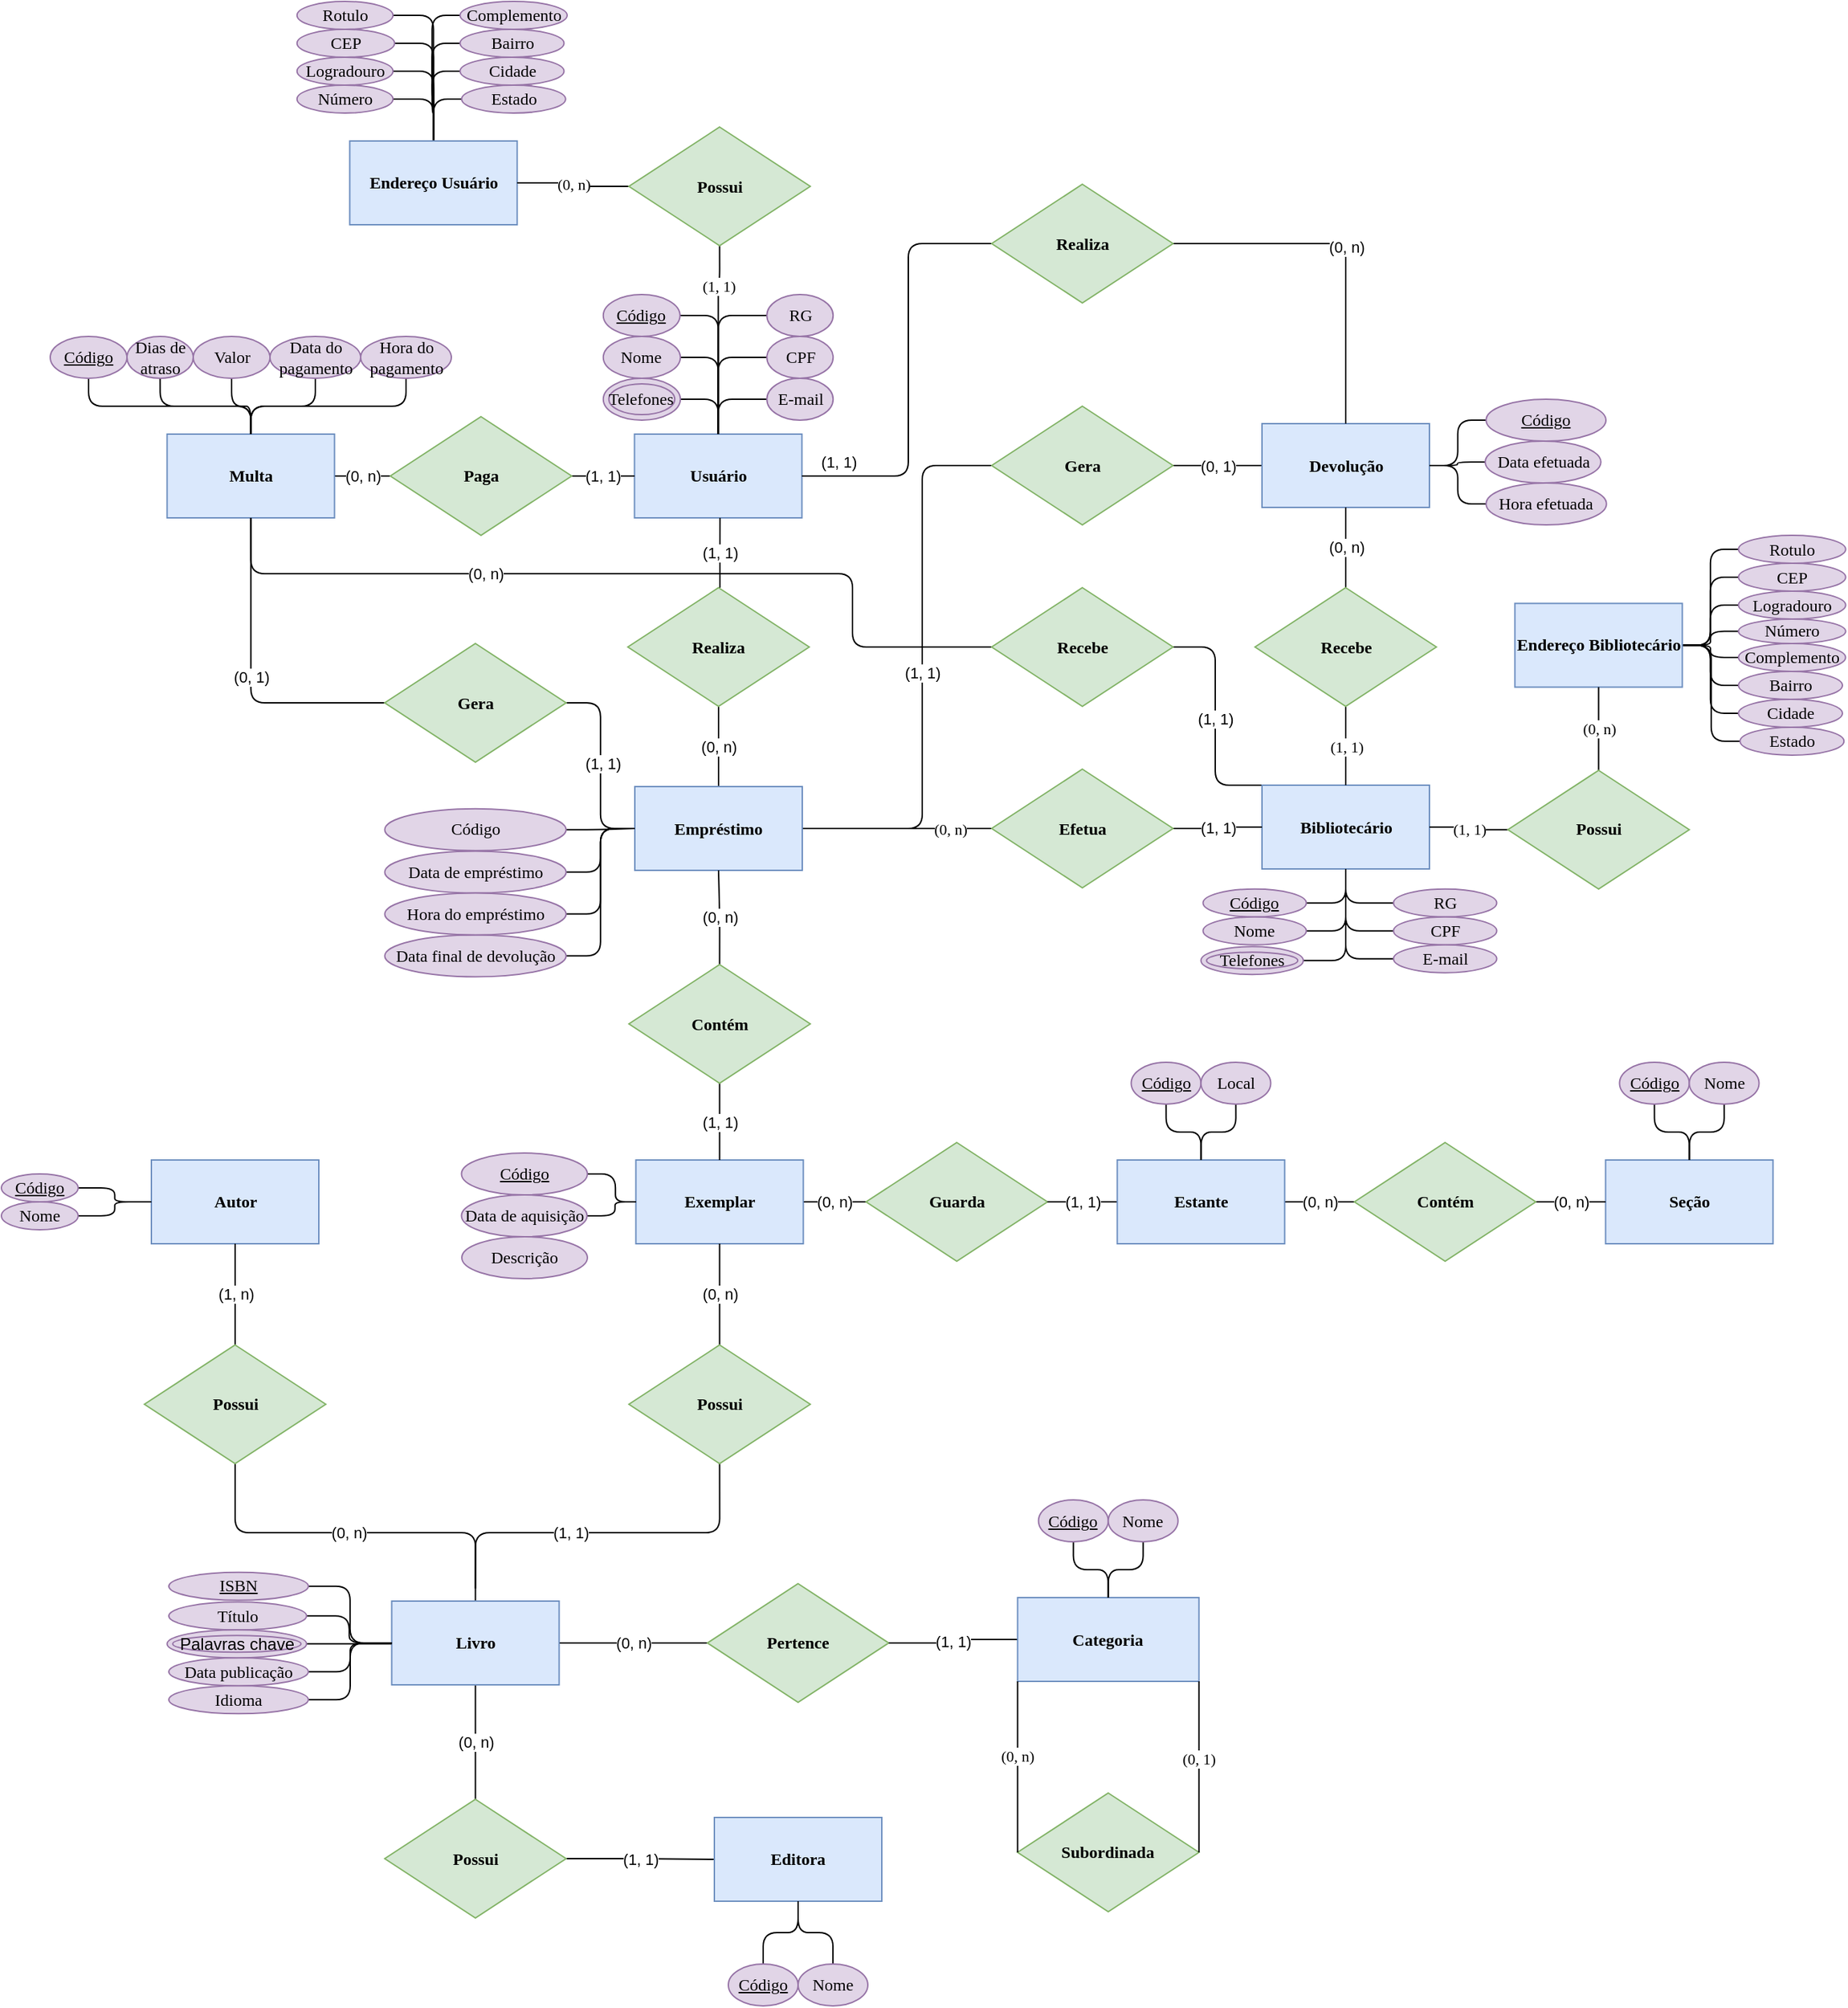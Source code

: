 <mxfile version="20.2.3" type="device"><diagram id="r5GBCFMjfyfkJuvvQZSW" name="Page-1"><mxGraphModel dx="2563" dy="3302" grid="1" gridSize="10" guides="1" tooltips="1" connect="1" arrows="1" fold="1" page="1" pageScale="1" pageWidth="827" pageHeight="1169" math="0" shadow="0"><root><mxCell id="0"/><mxCell id="1" parent="0"/><mxCell id="GS5hS3rAGOEJTEc-myvU-8" value="(0, n)" style="edgeStyle=orthogonalEdgeStyle;orthogonalLoop=1;jettySize=auto;html=1;exitX=1;exitY=0.5;exitDx=0;exitDy=0;entryX=0;entryY=0.5;entryDx=0;entryDy=0;endArrow=none;endFill=0;rounded=1;labelBorderColor=none;" parent="1" source="LzWi1VLKzSp_N0KIXboN-5" target="LzWi1VLKzSp_N0KIXboN-26" edge="1"><mxGeometry relative="1" as="geometry"/></mxCell><mxCell id="GS5hS3rAGOEJTEc-myvU-16" value="(0, n)" style="edgeStyle=orthogonalEdgeStyle;rounded=0;orthogonalLoop=1;jettySize=auto;html=1;exitX=0.5;exitY=1;exitDx=0;exitDy=0;entryX=0.5;entryY=0;entryDx=0;entryDy=0;endArrow=none;endFill=0;labelBorderColor=none;" parent="1" source="LzWi1VLKzSp_N0KIXboN-5" target="GS5hS3rAGOEJTEc-myvU-12" edge="1"><mxGeometry relative="1" as="geometry"/></mxCell><mxCell id="GS5hS3rAGOEJTEc-myvU-17" style="edgeStyle=orthogonalEdgeStyle;orthogonalLoop=1;jettySize=auto;html=1;exitX=0.5;exitY=0;exitDx=0;exitDy=0;entryX=0.5;entryY=1;entryDx=0;entryDy=0;endArrow=none;endFill=0;rounded=1;labelBorderColor=none;" parent="1" source="LzWi1VLKzSp_N0KIXboN-5" target="GS5hS3rAGOEJTEc-myvU-2" edge="1"><mxGeometry relative="1" as="geometry"><mxPoint x="-245.25" y="-226.5" as="targetPoint"/><Array as="points"><mxPoint x="-420.25" y="-203"/><mxPoint x="-245.25" y="-203"/></Array></mxGeometry></mxCell><mxCell id="GS5hS3rAGOEJTEc-myvU-18" value="(1, 1)" style="edgeLabel;html=1;align=center;verticalAlign=middle;resizable=0;points=[];labelBorderColor=none;" parent="GS5hS3rAGOEJTEc-myvU-17" vertex="1" connectable="0"><mxGeometry x="-0.142" relative="1" as="geometry"><mxPoint x="-1" as="offset"/></mxGeometry></mxCell><mxCell id="GS5hS3rAGOEJTEc-myvU-22" value="(0, n)" style="edgeStyle=orthogonalEdgeStyle;orthogonalLoop=1;jettySize=auto;html=1;exitX=0.5;exitY=0;exitDx=0;exitDy=0;entryX=0.5;entryY=1;entryDx=0;entryDy=0;endArrow=none;endFill=0;rounded=1;labelBorderColor=none;" parent="1" target="GS5hS3rAGOEJTEc-myvU-21" edge="1"><mxGeometry relative="1" as="geometry"><Array as="points"><mxPoint x="-420.25" y="-203"/><mxPoint x="-592.25" y="-203"/></Array><mxPoint x="-420.25" y="-163" as="sourcePoint"/><mxPoint x="-550.25" y="-253" as="targetPoint"/></mxGeometry></mxCell><mxCell id="LzWi1VLKzSp_N0KIXboN-5" value="&lt;b&gt;&lt;font face=&quot;Tahoma&quot;&gt;Livro&lt;/font&gt;&lt;/b&gt;" style="rounded=0;whiteSpace=wrap;html=1;labelBorderColor=none;fillColor=#dae8fc;strokeColor=#6c8ebf;" parent="1" vertex="1"><mxGeometry x="-480.25" y="-154" width="120" height="60" as="geometry"/></mxCell><mxCell id="GS5hS3rAGOEJTEc-myvU-68" style="edgeStyle=orthogonalEdgeStyle;rounded=1;sketch=0;orthogonalLoop=1;jettySize=auto;html=1;exitX=1;exitY=0.5;exitDx=0;exitDy=0;entryX=0;entryY=0.5;entryDx=0;entryDy=0;endArrow=none;endFill=0;labelBorderColor=none;" parent="1" source="LzWi1VLKzSp_N0KIXboN-6" target="LzWi1VLKzSp_N0KIXboN-5" edge="1"><mxGeometry relative="1" as="geometry"/></mxCell><mxCell id="LzWi1VLKzSp_N0KIXboN-6" value="&lt;u&gt;ISBN&lt;/u&gt;" style="ellipse;whiteSpace=wrap;html=1;fontFamily=Tahoma;labelBorderColor=none;fillColor=#e1d5e7;strokeColor=#9673a6;" parent="1" vertex="1"><mxGeometry x="-640" y="-174.62" width="100" height="20" as="geometry"/></mxCell><mxCell id="GS5hS3rAGOEJTEc-myvU-45" style="edgeStyle=orthogonalEdgeStyle;rounded=1;sketch=0;orthogonalLoop=1;jettySize=auto;html=1;exitX=1;exitY=0.5;exitDx=0;exitDy=0;endArrow=none;endFill=0;labelBorderColor=none;" parent="1" source="LzWi1VLKzSp_N0KIXboN-7" target="LzWi1VLKzSp_N0KIXboN-5" edge="1"><mxGeometry relative="1" as="geometry"/></mxCell><mxCell id="LzWi1VLKzSp_N0KIXboN-7" value="Título" style="ellipse;whiteSpace=wrap;html=1;fontFamily=Tahoma;labelBorderColor=none;fillColor=#e1d5e7;strokeColor=#9673a6;" parent="1" vertex="1"><mxGeometry x="-640" y="-153.37" width="98.75" height="20" as="geometry"/></mxCell><mxCell id="GS5hS3rAGOEJTEc-myvU-142" style="edgeStyle=orthogonalEdgeStyle;curved=0;rounded=1;sketch=0;orthogonalLoop=1;jettySize=auto;html=1;exitX=1;exitY=0.5;exitDx=0;exitDy=0;entryX=0;entryY=0.5;entryDx=0;entryDy=0;labelBorderColor=none;endArrow=none;endFill=0;" parent="1" source="LzWi1VLKzSp_N0KIXboN-22" target="LzWi1VLKzSp_N0KIXboN-5" edge="1"><mxGeometry relative="1" as="geometry"><Array as="points"><mxPoint x="-510" y="-83"/><mxPoint x="-510" y="-124"/></Array></mxGeometry></mxCell><mxCell id="LzWi1VLKzSp_N0KIXboN-22" value="Idioma" style="ellipse;whiteSpace=wrap;html=1;fontFamily=Tahoma;labelBorderColor=none;fillColor=#e1d5e7;strokeColor=#9673a6;" parent="1" vertex="1"><mxGeometry x="-640" y="-93.37" width="100" height="20" as="geometry"/></mxCell><mxCell id="VfIe4K1ucNouNQf6iVjX-39" style="edgeStyle=orthogonalEdgeStyle;rounded=1;orthogonalLoop=1;jettySize=auto;html=1;exitX=1;exitY=0.5;exitDx=0;exitDy=0;entryX=0;entryY=0.5;entryDx=0;entryDy=0;endArrow=none;endFill=0;" parent="1" source="LzWi1VLKzSp_N0KIXboN-23" target="LzWi1VLKzSp_N0KIXboN-5" edge="1"><mxGeometry relative="1" as="geometry"><Array as="points"><mxPoint x="-510" y="-103"/><mxPoint x="-510" y="-124"/></Array></mxGeometry></mxCell><mxCell id="LzWi1VLKzSp_N0KIXboN-23" value="Data publicação" style="ellipse;whiteSpace=wrap;html=1;fontFamily=Tahoma;labelBorderColor=none;fillColor=#e1d5e7;strokeColor=#9673a6;" parent="1" vertex="1"><mxGeometry x="-640" y="-113.37" width="100" height="20" as="geometry"/></mxCell><mxCell id="LzWi1VLKzSp_N0KIXboN-26" value="&lt;b&gt;Pertence&lt;/b&gt;" style="rhombus;whiteSpace=wrap;html=1;fontFamily=Tahoma;strokeWidth=1;labelBorderColor=none;fillColor=#d5e8d4;strokeColor=#82b366;" parent="1" vertex="1"><mxGeometry x="-254" y="-166.5" width="130" height="85" as="geometry"/></mxCell><mxCell id="GS5hS3rAGOEJTEc-myvU-9" value="(1, 1)" style="edgeStyle=orthogonalEdgeStyle;orthogonalLoop=1;jettySize=auto;html=1;exitX=0;exitY=0.5;exitDx=0;exitDy=0;endArrow=none;endFill=0;rounded=1;labelBorderColor=none;" parent="1" source="LzWi1VLKzSp_N0KIXboN-28" target="LzWi1VLKzSp_N0KIXboN-26" edge="1"><mxGeometry relative="1" as="geometry"/></mxCell><mxCell id="LzWi1VLKzSp_N0KIXboN-28" value="&lt;b&gt;&lt;font face=&quot;Tahoma&quot;&gt;Categoria&lt;/font&gt;&lt;/b&gt;" style="rounded=0;whiteSpace=wrap;html=1;labelBorderColor=none;fillColor=#dae8fc;strokeColor=#6c8ebf;" parent="1" vertex="1"><mxGeometry x="-31.68" y="-156.5" width="130" height="60" as="geometry"/></mxCell><mxCell id="GS5hS3rAGOEJTEc-myvU-86" style="edgeStyle=orthogonalEdgeStyle;rounded=1;sketch=0;orthogonalLoop=1;jettySize=auto;html=1;exitX=0.5;exitY=1;exitDx=0;exitDy=0;endArrow=none;endFill=0;labelBorderColor=none;" parent="1" source="LzWi1VLKzSp_N0KIXboN-31" target="LzWi1VLKzSp_N0KIXboN-28" edge="1"><mxGeometry relative="1" as="geometry"/></mxCell><mxCell id="LzWi1VLKzSp_N0KIXboN-31" value="&lt;u&gt;Código&lt;/u&gt;" style="ellipse;whiteSpace=wrap;html=1;fontFamily=Tahoma;strokeWidth=1;labelBorderColor=none;fillColor=#e1d5e7;strokeColor=#9673a6;" parent="1" vertex="1"><mxGeometry x="-16.68" y="-226.5" width="50" height="30" as="geometry"/></mxCell><mxCell id="GS5hS3rAGOEJTEc-myvU-87" style="edgeStyle=orthogonalEdgeStyle;rounded=1;sketch=0;orthogonalLoop=1;jettySize=auto;html=1;exitX=0.5;exitY=1;exitDx=0;exitDy=0;endArrow=none;endFill=0;labelBorderColor=none;" parent="1" source="LzWi1VLKzSp_N0KIXboN-37" target="LzWi1VLKzSp_N0KIXboN-28" edge="1"><mxGeometry relative="1" as="geometry"/></mxCell><mxCell id="LzWi1VLKzSp_N0KIXboN-37" value="Nome" style="ellipse;whiteSpace=wrap;html=1;fontFamily=Tahoma;strokeWidth=1;labelBorderColor=none;fillColor=#e1d5e7;strokeColor=#9673a6;" parent="1" vertex="1"><mxGeometry x="33.32" y="-226.5" width="50" height="30" as="geometry"/></mxCell><mxCell id="LzWi1VLKzSp_N0KIXboN-41" value="&lt;b&gt;Subordinada&lt;/b&gt;" style="rhombus;whiteSpace=wrap;html=1;fontFamily=Tahoma;strokeWidth=1;labelBorderColor=none;fillColor=#d5e8d4;strokeColor=#82b366;" parent="1" vertex="1"><mxGeometry x="-31.68" y="-16.5" width="130" height="85" as="geometry"/></mxCell><mxCell id="LzWi1VLKzSp_N0KIXboN-42" value="(0, n)" style="endArrow=none;html=1;fontFamily=Tahoma;entryX=0;entryY=0.5;entryDx=0;entryDy=0;exitX=0;exitY=1;exitDx=0;exitDy=0;rounded=1;labelBorderColor=none;" parent="1" source="LzWi1VLKzSp_N0KIXboN-28" target="LzWi1VLKzSp_N0KIXboN-41" edge="1"><mxGeometry x="-0.111" width="50" height="50" relative="1" as="geometry"><mxPoint x="-11.68" y="-66.5" as="sourcePoint"/><mxPoint x="38.32" y="-146.5" as="targetPoint"/><mxPoint y="-1" as="offset"/></mxGeometry></mxCell><mxCell id="LzWi1VLKzSp_N0KIXboN-44" value="(0, 1)" style="endArrow=none;html=1;fontFamily=Tahoma;entryX=1;entryY=1;entryDx=0;entryDy=0;rounded=1;labelBorderColor=none;exitX=1;exitY=0.5;exitDx=0;exitDy=0;" parent="1" source="LzWi1VLKzSp_N0KIXboN-41" target="LzWi1VLKzSp_N0KIXboN-28" edge="1"><mxGeometry x="0.091" width="50" height="50" relative="1" as="geometry"><mxPoint x="98.32" y="13.5" as="sourcePoint"/><mxPoint x="148.32" y="-36.5" as="targetPoint"/><mxPoint as="offset"/></mxGeometry></mxCell><mxCell id="GS5hS3rAGOEJTEc-myvU-24" value="(0, n)" style="edgeStyle=orthogonalEdgeStyle;orthogonalLoop=1;jettySize=auto;html=1;exitX=1;exitY=0.5;exitDx=0;exitDy=0;entryX=0;entryY=0.5;entryDx=0;entryDy=0;endArrow=none;endFill=0;rounded=1;labelBorderColor=none;" parent="1" source="GS5hS3rAGOEJTEc-myvU-1" target="GS5hS3rAGOEJTEc-myvU-23" edge="1"><mxGeometry relative="1" as="geometry"/></mxCell><mxCell id="GS5hS3rAGOEJTEc-myvU-1" value="&lt;b&gt;&lt;font face=&quot;Tahoma&quot;&gt;Exemplar&lt;br&gt;&lt;/font&gt;&lt;/b&gt;" style="rounded=0;whiteSpace=wrap;html=1;labelBorderColor=none;fillColor=#dae8fc;strokeColor=#6c8ebf;" parent="1" vertex="1"><mxGeometry x="-305.25" y="-470" width="120" height="60" as="geometry"/></mxCell><mxCell id="GS5hS3rAGOEJTEc-myvU-11" value="(0, n)" style="edgeStyle=orthogonalEdgeStyle;orthogonalLoop=1;jettySize=auto;html=1;exitX=0.5;exitY=0;exitDx=0;exitDy=0;endArrow=none;endFill=0;rounded=1;labelBorderColor=none;" parent="1" source="GS5hS3rAGOEJTEc-myvU-2" target="GS5hS3rAGOEJTEc-myvU-1" edge="1"><mxGeometry relative="1" as="geometry"/></mxCell><mxCell id="GS5hS3rAGOEJTEc-myvU-2" value="&lt;b&gt;Possui&lt;/b&gt;" style="rhombus;whiteSpace=wrap;html=1;fontFamily=Tahoma;strokeWidth=1;labelBorderColor=none;fillColor=#d5e8d4;strokeColor=#82b366;" parent="1" vertex="1"><mxGeometry x="-310.25" y="-337.5" width="130" height="85" as="geometry"/></mxCell><mxCell id="GS5hS3rAGOEJTEc-myvU-15" value="(1, 1)" style="edgeStyle=orthogonalEdgeStyle;orthogonalLoop=1;jettySize=auto;html=1;exitX=1;exitY=0.5;exitDx=0;exitDy=0;endArrow=none;endFill=0;rounded=1;labelBorderColor=none;" parent="1" source="GS5hS3rAGOEJTEc-myvU-12" target="GS5hS3rAGOEJTEc-myvU-14" edge="1"><mxGeometry relative="1" as="geometry"/></mxCell><mxCell id="GS5hS3rAGOEJTEc-myvU-12" value="&lt;b&gt;Possui&lt;br&gt;&lt;/b&gt;" style="rhombus;whiteSpace=wrap;html=1;fontFamily=Tahoma;strokeWidth=1;labelBorderColor=none;fillColor=#d5e8d4;strokeColor=#82b366;" parent="1" vertex="1"><mxGeometry x="-485.25" y="-12" width="130" height="85" as="geometry"/></mxCell><mxCell id="GS5hS3rAGOEJTEc-myvU-14" value="&lt;b&gt;&lt;font face=&quot;Tahoma&quot;&gt;Editora&lt;/font&gt;&lt;/b&gt;" style="rounded=0;whiteSpace=wrap;html=1;labelBorderColor=none;fillColor=#dae8fc;strokeColor=#6c8ebf;" parent="1" vertex="1"><mxGeometry x="-249" y="1" width="120" height="60" as="geometry"/></mxCell><mxCell id="GS5hS3rAGOEJTEc-myvU-19" value="&lt;b&gt;&lt;font face=&quot;Tahoma&quot;&gt;Autor&lt;br&gt;&lt;/font&gt;&lt;/b&gt;" style="rounded=0;whiteSpace=wrap;html=1;labelBorderColor=none;fillColor=#dae8fc;strokeColor=#6c8ebf;" parent="1" vertex="1"><mxGeometry x="-652.5" y="-470" width="120" height="60" as="geometry"/></mxCell><mxCell id="GS5hS3rAGOEJTEc-myvU-20" value="(1, n)" style="edgeStyle=orthogonalEdgeStyle;orthogonalLoop=1;jettySize=auto;html=1;exitX=0.5;exitY=0;exitDx=0;exitDy=0;endArrow=none;endFill=0;rounded=1;labelBorderColor=none;" parent="1" source="GS5hS3rAGOEJTEc-myvU-21" target="GS5hS3rAGOEJTEc-myvU-19" edge="1"><mxGeometry relative="1" as="geometry"/></mxCell><mxCell id="GS5hS3rAGOEJTEc-myvU-21" value="&lt;b&gt;Possui&lt;/b&gt;" style="rhombus;whiteSpace=wrap;html=1;fontFamily=Tahoma;strokeWidth=1;labelBorderColor=none;fillColor=#d5e8d4;strokeColor=#82b366;" parent="1" vertex="1"><mxGeometry x="-657.5" y="-337.5" width="130" height="85" as="geometry"/></mxCell><mxCell id="GS5hS3rAGOEJTEc-myvU-23" value="&lt;b&gt;Guarda&lt;/b&gt;" style="rhombus;whiteSpace=wrap;html=1;fontFamily=Tahoma;strokeWidth=1;labelBorderColor=none;fillColor=#d5e8d4;strokeColor=#82b366;" parent="1" vertex="1"><mxGeometry x="-140.25" y="-482.5" width="130" height="85" as="geometry"/></mxCell><mxCell id="GS5hS3rAGOEJTEc-myvU-26" value="(1, 1)" style="edgeStyle=orthogonalEdgeStyle;orthogonalLoop=1;jettySize=auto;html=1;entryX=1;entryY=0.5;entryDx=0;entryDy=0;endArrow=none;endFill=0;rounded=1;labelBorderColor=none;" parent="1" source="GS5hS3rAGOEJTEc-myvU-25" target="GS5hS3rAGOEJTEc-myvU-23" edge="1"><mxGeometry relative="1" as="geometry"/></mxCell><mxCell id="GS5hS3rAGOEJTEc-myvU-60" value="(0, n)" style="edgeStyle=orthogonalEdgeStyle;rounded=1;sketch=0;orthogonalLoop=1;jettySize=auto;html=1;exitX=1;exitY=0.5;exitDx=0;exitDy=0;endArrow=none;endFill=0;labelBorderColor=none;" parent="1" source="GS5hS3rAGOEJTEc-myvU-25" target="GS5hS3rAGOEJTEc-myvU-59" edge="1"><mxGeometry relative="1" as="geometry"/></mxCell><mxCell id="GS5hS3rAGOEJTEc-myvU-25" value="&lt;b&gt;&lt;font face=&quot;Tahoma&quot;&gt;Estante&lt;br&gt;&lt;/font&gt;&lt;/b&gt;" style="rounded=0;whiteSpace=wrap;html=1;labelBorderColor=none;fillColor=#dae8fc;strokeColor=#6c8ebf;" parent="1" vertex="1"><mxGeometry x="39.75" y="-470" width="120" height="60" as="geometry"/></mxCell><mxCell id="GS5hS3rAGOEJTEc-myvU-28" value="&lt;b&gt;&lt;font face=&quot;Tahoma&quot;&gt;Usuário&lt;br&gt;&lt;/font&gt;&lt;/b&gt;" style="rounded=0;whiteSpace=wrap;html=1;labelBorderColor=none;fillColor=#dae8fc;strokeColor=#6c8ebf;" parent="1" vertex="1"><mxGeometry x="-306.25" y="-990" width="120" height="60" as="geometry"/></mxCell><mxCell id="GS5hS3rAGOEJTEc-myvU-37" style="edgeStyle=orthogonalEdgeStyle;curved=1;sketch=0;orthogonalLoop=1;jettySize=auto;html=1;exitX=0.5;exitY=1;exitDx=0;exitDy=0;endArrow=none;endFill=0;labelBorderColor=none;fillColor=#e1d5e7;strokeColor=#9673a6;" parent="1" edge="1"><mxGeometry relative="1" as="geometry"><mxPoint x="-586.25" y="-113.37" as="sourcePoint"/><mxPoint x="-586.25" y="-113.37" as="targetPoint"/></mxGeometry></mxCell><mxCell id="GS5hS3rAGOEJTEc-myvU-138" style="edgeStyle=orthogonalEdgeStyle;curved=0;rounded=1;sketch=0;orthogonalLoop=1;jettySize=auto;html=1;exitX=1;exitY=0.5;exitDx=0;exitDy=0;labelBorderColor=none;endArrow=none;endFill=0;" parent="1" source="GS5hS3rAGOEJTEc-myvU-54" target="LzWi1VLKzSp_N0KIXboN-5" edge="1"><mxGeometry relative="1" as="geometry"><Array as="points"><mxPoint x="-510.25" y="-124"/></Array></mxGeometry></mxCell><mxCell id="GS5hS3rAGOEJTEc-myvU-54" value="Palavras chave&lt;br&gt;" style="ellipse;shape=doubleEllipse;whiteSpace=wrap;html=1;labelBorderColor=none;fillColor=#e1d5e7;strokeColor=#9673a6;" parent="1" vertex="1"><mxGeometry x="-641.25" y="-133.37" width="100" height="20" as="geometry"/></mxCell><mxCell id="GS5hS3rAGOEJTEc-myvU-58" value="&lt;b&gt;&lt;font face=&quot;Tahoma&quot;&gt;Seção&lt;br&gt;&lt;/font&gt;&lt;/b&gt;" style="rounded=0;whiteSpace=wrap;html=1;labelBorderColor=none;fillColor=#dae8fc;strokeColor=#6c8ebf;" parent="1" vertex="1"><mxGeometry x="389.75" y="-470" width="120" height="60" as="geometry"/></mxCell><mxCell id="GS5hS3rAGOEJTEc-myvU-61" value="(0, n)" style="edgeStyle=orthogonalEdgeStyle;rounded=1;sketch=0;orthogonalLoop=1;jettySize=auto;html=1;exitX=1;exitY=0.5;exitDx=0;exitDy=0;endArrow=none;endFill=0;labelBorderColor=none;" parent="1" source="GS5hS3rAGOEJTEc-myvU-59" target="GS5hS3rAGOEJTEc-myvU-58" edge="1"><mxGeometry relative="1" as="geometry"/></mxCell><mxCell id="GS5hS3rAGOEJTEc-myvU-59" value="&lt;b&gt;Contém&lt;br&gt;&lt;/b&gt;" style="rhombus;whiteSpace=wrap;html=1;fontFamily=Tahoma;strokeWidth=1;labelBorderColor=none;fillColor=#d5e8d4;strokeColor=#82b366;" parent="1" vertex="1"><mxGeometry x="209.75" y="-482.5" width="130" height="85" as="geometry"/></mxCell><mxCell id="GS5hS3rAGOEJTEc-myvU-64" value="(1, 1)" style="edgeStyle=orthogonalEdgeStyle;rounded=1;sketch=0;orthogonalLoop=1;jettySize=auto;html=1;exitX=1;exitY=0.5;exitDx=0;exitDy=0;endArrow=none;endFill=0;labelBorderColor=none;" parent="1" source="GS5hS3rAGOEJTEc-myvU-62" target="GS5hS3rAGOEJTEc-myvU-28" edge="1"><mxGeometry relative="1" as="geometry"><Array as="points"><mxPoint x="-330" y="-960"/><mxPoint x="-330" y="-960"/></Array></mxGeometry></mxCell><mxCell id="GS5hS3rAGOEJTEc-myvU-65" value="(0, n)" style="edgeStyle=orthogonalEdgeStyle;rounded=1;sketch=0;orthogonalLoop=1;jettySize=auto;html=1;exitX=0;exitY=0.5;exitDx=0;exitDy=0;endArrow=none;endFill=0;labelBorderColor=none;" parent="1" source="GS5hS3rAGOEJTEc-myvU-62" target="GS5hS3rAGOEJTEc-myvU-63" edge="1"><mxGeometry relative="1" as="geometry"/></mxCell><mxCell id="GS5hS3rAGOEJTEc-myvU-62" value="&lt;b&gt;Paga&lt;/b&gt;" style="rhombus;whiteSpace=wrap;html=1;fontFamily=Tahoma;strokeWidth=1;labelBorderColor=none;fillColor=#d5e8d4;strokeColor=#82b366;" parent="1" vertex="1"><mxGeometry x="-481.25" y="-1002.5" width="130" height="85" as="geometry"/></mxCell><mxCell id="GS5hS3rAGOEJTEc-myvU-63" value="&lt;b&gt;&lt;font face=&quot;Tahoma&quot;&gt;Multa&lt;br&gt;&lt;/font&gt;&lt;/b&gt;" style="rounded=0;whiteSpace=wrap;html=1;labelBorderColor=none;fillColor=#dae8fc;strokeColor=#6c8ebf;" parent="1" vertex="1"><mxGeometry x="-641.25" y="-990" width="120" height="60" as="geometry"/></mxCell><mxCell id="qytLOmrdOytV0_Q4HUpO-100" style="edgeStyle=orthogonalEdgeStyle;rounded=1;orthogonalLoop=1;jettySize=auto;html=1;exitX=0.5;exitY=0;exitDx=0;exitDy=0;entryX=0.5;entryY=1;entryDx=0;entryDy=0;fontFamily=Tahoma;endArrow=none;endFill=0;" parent="1" source="GS5hS3rAGOEJTEc-myvU-66" target="VfIe4K1ucNouNQf6iVjX-32" edge="1"><mxGeometry relative="1" as="geometry"><mxPoint x="203.5" y="-790" as="targetPoint"/></mxGeometry></mxCell><mxCell id="u5yjL9hSh0KCDEUmlOkB-4" value="(1, 1)" style="edgeStyle=orthogonalEdgeStyle;rounded=1;orthogonalLoop=1;jettySize=auto;html=1;exitX=0;exitY=0;exitDx=0;exitDy=0;entryX=1;entryY=0.5;entryDx=0;entryDy=0;endArrow=none;endFill=0;" edge="1" parent="1" source="GS5hS3rAGOEJTEc-myvU-66" target="u5yjL9hSh0KCDEUmlOkB-3"><mxGeometry relative="1" as="geometry"><Array as="points"><mxPoint x="110" y="-739"/><mxPoint x="110" y="-838"/></Array></mxGeometry></mxCell><mxCell id="GS5hS3rAGOEJTEc-myvU-66" value="&lt;b&gt;&lt;font face=&quot;Tahoma&quot;&gt;Bibliotecário&lt;br&gt;&lt;/font&gt;&lt;/b&gt;" style="rounded=0;whiteSpace=wrap;html=1;labelBorderColor=none;fillColor=#dae8fc;strokeColor=#6c8ebf;" parent="1" vertex="1"><mxGeometry x="143.5" y="-738.5" width="120" height="60" as="geometry"/></mxCell><mxCell id="GS5hS3rAGOEJTEc-myvU-75" style="edgeStyle=orthogonalEdgeStyle;rounded=1;sketch=0;orthogonalLoop=1;jettySize=auto;html=1;exitX=0.5;exitY=1;exitDx=0;exitDy=0;endArrow=none;endFill=0;labelBorderColor=none;" parent="1" source="GS5hS3rAGOEJTEc-myvU-69" target="GS5hS3rAGOEJTEc-myvU-63" edge="1"><mxGeometry relative="1" as="geometry"/></mxCell><mxCell id="GS5hS3rAGOEJTEc-myvU-69" value="&lt;u&gt;Código&lt;br&gt;&lt;/u&gt;" style="ellipse;whiteSpace=wrap;html=1;fontFamily=Tahoma;labelBorderColor=none;fillColor=#e1d5e7;strokeColor=#9673a6;" parent="1" vertex="1"><mxGeometry x="-725" y="-1060" width="55" height="30" as="geometry"/></mxCell><mxCell id="GS5hS3rAGOEJTEc-myvU-77" style="edgeStyle=orthogonalEdgeStyle;rounded=1;sketch=0;orthogonalLoop=1;jettySize=auto;html=1;exitX=0.5;exitY=1;exitDx=0;exitDy=0;endArrow=none;endFill=0;labelBorderColor=none;" parent="1" source="GS5hS3rAGOEJTEc-myvU-70" target="GS5hS3rAGOEJTEc-myvU-63" edge="1"><mxGeometry relative="1" as="geometry"/></mxCell><mxCell id="GS5hS3rAGOEJTEc-myvU-70" value="Valor" style="ellipse;whiteSpace=wrap;html=1;fontFamily=Tahoma;labelBorderColor=none;fillColor=#e1d5e7;strokeColor=#9673a6;" parent="1" vertex="1"><mxGeometry x="-622.5" y="-1060" width="55" height="30" as="geometry"/></mxCell><mxCell id="GS5hS3rAGOEJTEc-myvU-76" style="edgeStyle=orthogonalEdgeStyle;rounded=1;sketch=0;orthogonalLoop=1;jettySize=auto;html=1;exitX=0.5;exitY=1;exitDx=0;exitDy=0;endArrow=none;endFill=0;labelBorderColor=none;" parent="1" source="GS5hS3rAGOEJTEc-myvU-71" target="GS5hS3rAGOEJTEc-myvU-63" edge="1"><mxGeometry relative="1" as="geometry"/></mxCell><mxCell id="GS5hS3rAGOEJTEc-myvU-71" value="Dias de atraso" style="ellipse;whiteSpace=wrap;html=1;fontFamily=Tahoma;strokeWidth=1;labelBorderColor=none;fillColor=#e1d5e7;strokeColor=#9673a6;" parent="1" vertex="1"><mxGeometry x="-670" y="-1060" width="47.5" height="30" as="geometry"/></mxCell><mxCell id="GS5hS3rAGOEJTEc-myvU-78" style="edgeStyle=orthogonalEdgeStyle;rounded=1;sketch=0;orthogonalLoop=1;jettySize=auto;html=1;exitX=0.5;exitY=1;exitDx=0;exitDy=0;endArrow=none;endFill=0;labelBorderColor=none;" parent="1" source="GS5hS3rAGOEJTEc-myvU-74" target="GS5hS3rAGOEJTEc-myvU-63" edge="1"><mxGeometry relative="1" as="geometry"/></mxCell><mxCell id="GS5hS3rAGOEJTEc-myvU-74" value="Data do pagamento" style="ellipse;whiteSpace=wrap;html=1;fontFamily=Tahoma;labelBorderColor=none;fillColor=#e1d5e7;strokeColor=#9673a6;" parent="1" vertex="1"><mxGeometry x="-567.5" y="-1060" width="65" height="30" as="geometry"/></mxCell><mxCell id="GS5hS3rAGOEJTEc-myvU-84" style="edgeStyle=orthogonalEdgeStyle;rounded=1;sketch=0;orthogonalLoop=1;jettySize=auto;html=1;exitX=1;exitY=0.5;exitDx=0;exitDy=0;endArrow=none;endFill=0;labelBorderColor=none;" parent="1" source="GS5hS3rAGOEJTEc-myvU-81" target="GS5hS3rAGOEJTEc-myvU-19" edge="1"><mxGeometry relative="1" as="geometry"/></mxCell><mxCell id="GS5hS3rAGOEJTEc-myvU-81" value="&lt;u&gt;Código&lt;br&gt;&lt;/u&gt;" style="ellipse;whiteSpace=wrap;html=1;fontFamily=Tahoma;labelBorderColor=none;fillColor=#e1d5e7;strokeColor=#9673a6;" parent="1" vertex="1"><mxGeometry x="-760" y="-460" width="55" height="20" as="geometry"/></mxCell><mxCell id="GS5hS3rAGOEJTEc-myvU-85" style="edgeStyle=orthogonalEdgeStyle;rounded=1;sketch=0;orthogonalLoop=1;jettySize=auto;html=1;exitX=1;exitY=0.5;exitDx=0;exitDy=0;endArrow=none;endFill=0;labelBorderColor=none;" parent="1" source="GS5hS3rAGOEJTEc-myvU-83" target="GS5hS3rAGOEJTEc-myvU-19" edge="1"><mxGeometry relative="1" as="geometry"/></mxCell><mxCell id="GS5hS3rAGOEJTEc-myvU-83" value="Nome" style="ellipse;whiteSpace=wrap;html=1;fontFamily=Tahoma;strokeWidth=1;labelBorderColor=none;fillColor=#e1d5e7;strokeColor=#9673a6;" parent="1" vertex="1"><mxGeometry x="-760" y="-440" width="55" height="20" as="geometry"/></mxCell><mxCell id="GS5hS3rAGOEJTEc-myvU-90" style="edgeStyle=orthogonalEdgeStyle;rounded=1;sketch=0;orthogonalLoop=1;jettySize=auto;html=1;exitX=0.5;exitY=1;exitDx=0;exitDy=0;endArrow=none;endFill=0;labelBorderColor=none;" parent="1" source="GS5hS3rAGOEJTEc-myvU-88" target="GS5hS3rAGOEJTEc-myvU-58" edge="1"><mxGeometry relative="1" as="geometry"/></mxCell><mxCell id="GS5hS3rAGOEJTEc-myvU-88" value="&lt;u&gt;Código&lt;/u&gt;" style="ellipse;whiteSpace=wrap;html=1;fontFamily=Tahoma;strokeWidth=1;labelBorderColor=none;fillColor=#e1d5e7;strokeColor=#9673a6;" parent="1" vertex="1"><mxGeometry x="399.75" y="-540" width="50" height="30" as="geometry"/></mxCell><mxCell id="GS5hS3rAGOEJTEc-myvU-91" style="edgeStyle=orthogonalEdgeStyle;rounded=1;sketch=0;orthogonalLoop=1;jettySize=auto;html=1;exitX=0.5;exitY=1;exitDx=0;exitDy=0;endArrow=none;endFill=0;labelBorderColor=none;" parent="1" source="GS5hS3rAGOEJTEc-myvU-89" target="GS5hS3rAGOEJTEc-myvU-58" edge="1"><mxGeometry relative="1" as="geometry"/></mxCell><mxCell id="GS5hS3rAGOEJTEc-myvU-89" value="Nome" style="ellipse;whiteSpace=wrap;html=1;fontFamily=Tahoma;strokeWidth=1;labelBorderColor=none;fillColor=#e1d5e7;strokeColor=#9673a6;" parent="1" vertex="1"><mxGeometry x="449.75" y="-540" width="50" height="30" as="geometry"/></mxCell><mxCell id="GS5hS3rAGOEJTEc-myvU-112" style="edgeStyle=orthogonalEdgeStyle;rounded=1;sketch=0;orthogonalLoop=1;jettySize=auto;html=1;exitX=0.5;exitY=1;exitDx=0;exitDy=0;endArrow=none;endFill=0;labelBorderColor=none;" parent="1" source="GS5hS3rAGOEJTEc-myvU-92" target="GS5hS3rAGOEJTEc-myvU-25" edge="1"><mxGeometry relative="1" as="geometry"/></mxCell><mxCell id="GS5hS3rAGOEJTEc-myvU-92" value="&lt;u&gt;Código&lt;br&gt;&lt;/u&gt;" style="ellipse;whiteSpace=wrap;html=1;fontFamily=Tahoma;strokeWidth=1;labelBorderColor=none;fillColor=#e1d5e7;strokeColor=#9673a6;" parent="1" vertex="1"><mxGeometry x="49.75" y="-540" width="50" height="30" as="geometry"/></mxCell><mxCell id="GS5hS3rAGOEJTEc-myvU-113" style="edgeStyle=orthogonalEdgeStyle;rounded=1;sketch=0;orthogonalLoop=1;jettySize=auto;html=1;exitX=0.5;exitY=1;exitDx=0;exitDy=0;endArrow=none;endFill=0;labelBorderColor=none;" parent="1" source="GS5hS3rAGOEJTEc-myvU-95" target="GS5hS3rAGOEJTEc-myvU-25" edge="1"><mxGeometry relative="1" as="geometry"/></mxCell><mxCell id="GS5hS3rAGOEJTEc-myvU-95" value="Local" style="ellipse;whiteSpace=wrap;html=1;fontFamily=Tahoma;strokeWidth=1;labelBorderColor=none;fillColor=#e1d5e7;strokeColor=#9673a6;" parent="1" vertex="1"><mxGeometry x="99.75" y="-540" width="50" height="30" as="geometry"/></mxCell><mxCell id="qytLOmrdOytV0_Q4HUpO-137" style="edgeStyle=orthogonalEdgeStyle;rounded=1;orthogonalLoop=1;jettySize=auto;html=1;exitX=1;exitY=0.5;exitDx=0;exitDy=0;entryX=0.5;entryY=1;entryDx=0;entryDy=0;fontFamily=Tahoma;endArrow=none;endFill=0;" parent="1" source="GS5hS3rAGOEJTEc-myvU-96" target="GS5hS3rAGOEJTEc-myvU-66" edge="1"><mxGeometry relative="1" as="geometry"/></mxCell><mxCell id="GS5hS3rAGOEJTEc-myvU-96" value="&lt;u&gt;Código&lt;br&gt;&lt;/u&gt;" style="ellipse;whiteSpace=wrap;html=1;fontFamily=Tahoma;labelBorderColor=none;fillColor=#e1d5e7;strokeColor=#9673a6;" parent="1" vertex="1"><mxGeometry x="101.25" y="-664.12" width="74" height="20" as="geometry"/></mxCell><mxCell id="qytLOmrdOytV0_Q4HUpO-138" style="edgeStyle=orthogonalEdgeStyle;rounded=1;orthogonalLoop=1;jettySize=auto;html=1;exitX=1;exitY=0.5;exitDx=0;exitDy=0;entryX=0.5;entryY=1;entryDx=0;entryDy=0;fontFamily=Tahoma;endArrow=none;endFill=0;" parent="1" source="GS5hS3rAGOEJTEc-myvU-97" target="GS5hS3rAGOEJTEc-myvU-66" edge="1"><mxGeometry relative="1" as="geometry"/></mxCell><mxCell id="GS5hS3rAGOEJTEc-myvU-97" value="Nome" style="ellipse;whiteSpace=wrap;html=1;fontFamily=Tahoma;strokeWidth=1;labelBorderColor=none;fillColor=#e1d5e7;strokeColor=#9673a6;" parent="1" vertex="1"><mxGeometry x="101.25" y="-644.12" width="74" height="20" as="geometry"/></mxCell><mxCell id="GS5hS3rAGOEJTEc-myvU-106" style="edgeStyle=orthogonalEdgeStyle;rounded=1;sketch=0;orthogonalLoop=1;jettySize=auto;html=1;exitX=1;exitY=0.5;exitDx=0;exitDy=0;endArrow=none;endFill=0;labelBorderColor=none;" parent="1" source="GS5hS3rAGOEJTEc-myvU-105" target="GS5hS3rAGOEJTEc-myvU-1" edge="1"><mxGeometry relative="1" as="geometry"/></mxCell><mxCell id="GS5hS3rAGOEJTEc-myvU-105" value="&lt;u&gt;Código&lt;br&gt;&lt;/u&gt;" style="ellipse;whiteSpace=wrap;html=1;fontFamily=Tahoma;labelBorderColor=none;fillColor=#e1d5e7;strokeColor=#9673a6;" parent="1" vertex="1"><mxGeometry x="-430.25" y="-475" width="90.25" height="30" as="geometry"/></mxCell><mxCell id="lstdfQQJYJDkn1ZysV6S-14" style="edgeStyle=orthogonalEdgeStyle;rounded=1;orthogonalLoop=1;jettySize=auto;html=1;exitX=0.5;exitY=0;exitDx=0;exitDy=0;endArrow=none;endFill=0;" parent="1" source="GS5hS3rAGOEJTEc-myvU-107" target="GS5hS3rAGOEJTEc-myvU-14" edge="1"><mxGeometry relative="1" as="geometry"/></mxCell><mxCell id="GS5hS3rAGOEJTEc-myvU-107" value="&lt;u&gt;Código&lt;/u&gt;" style="ellipse;whiteSpace=wrap;html=1;fontFamily=Tahoma;strokeWidth=1;labelBorderColor=none;fillColor=#e1d5e7;strokeColor=#9673a6;" parent="1" vertex="1"><mxGeometry x="-239" y="106" width="50" height="30" as="geometry"/></mxCell><mxCell id="lstdfQQJYJDkn1ZysV6S-13" style="edgeStyle=orthogonalEdgeStyle;rounded=1;orthogonalLoop=1;jettySize=auto;html=1;exitX=0.5;exitY=0;exitDx=0;exitDy=0;endArrow=none;endFill=0;" parent="1" source="GS5hS3rAGOEJTEc-myvU-108" target="GS5hS3rAGOEJTEc-myvU-14" edge="1"><mxGeometry relative="1" as="geometry"/></mxCell><mxCell id="GS5hS3rAGOEJTEc-myvU-108" value="Nome" style="ellipse;whiteSpace=wrap;html=1;fontFamily=Tahoma;strokeWidth=1;labelBorderColor=none;fillColor=#e1d5e7;strokeColor=#9673a6;" parent="1" vertex="1"><mxGeometry x="-189" y="106" width="50" height="30" as="geometry"/></mxCell><mxCell id="qytLOmrdOytV0_Q4HUpO-131" style="edgeStyle=orthogonalEdgeStyle;rounded=1;orthogonalLoop=1;jettySize=auto;html=1;exitX=1;exitY=0.5;exitDx=0;exitDy=0;entryX=0.5;entryY=0;entryDx=0;entryDy=0;fontFamily=Tahoma;endArrow=none;endFill=0;" parent="1" source="GS5hS3rAGOEJTEc-myvU-118" target="GS5hS3rAGOEJTEc-myvU-28" edge="1"><mxGeometry relative="1" as="geometry"/></mxCell><mxCell id="GS5hS3rAGOEJTEc-myvU-118" value="&lt;u&gt;Código&lt;br&gt;&lt;/u&gt;" style="ellipse;whiteSpace=wrap;html=1;fontFamily=Tahoma;labelBorderColor=none;fillColor=#e1d5e7;strokeColor=#9673a6;" parent="1" vertex="1"><mxGeometry x="-328.62" y="-1090" width="55" height="30" as="geometry"/></mxCell><mxCell id="VfIe4K1ucNouNQf6iVjX-26" value="(1, 1)" style="edgeStyle=orthogonalEdgeStyle;rounded=1;orthogonalLoop=1;jettySize=auto;html=1;exitX=1;exitY=0.5;exitDx=0;exitDy=0;entryX=0;entryY=0.5;entryDx=0;entryDy=0;endArrow=none;endFill=0;" parent="1" source="GS5hS3rAGOEJTEc-myvU-146" target="GS5hS3rAGOEJTEc-myvU-66" edge="1"><mxGeometry relative="1" as="geometry"/></mxCell><mxCell id="qytLOmrdOytV0_Q4HUpO-101" value="(0, n)" style="edgeStyle=orthogonalEdgeStyle;rounded=1;orthogonalLoop=1;jettySize=auto;html=1;exitX=0;exitY=0.5;exitDx=0;exitDy=0;fontFamily=Tahoma;endArrow=none;endFill=0;" parent="1" source="GS5hS3rAGOEJTEc-myvU-146" target="GS5hS3rAGOEJTEc-myvU-147" edge="1"><mxGeometry x="-0.562" relative="1" as="geometry"><mxPoint x="-160" y="-707" as="targetPoint"/><Array as="points"><mxPoint x="-120" y="-707"/><mxPoint x="-120" y="-707"/></Array><mxPoint as="offset"/></mxGeometry></mxCell><mxCell id="GS5hS3rAGOEJTEc-myvU-146" value="&lt;b&gt;Efetua&lt;/b&gt;" style="rhombus;whiteSpace=wrap;html=1;fontFamily=Tahoma;strokeWidth=1;labelBorderColor=none;fillColor=#d5e8d4;strokeColor=#82b366;" parent="1" vertex="1"><mxGeometry x="-50.25" y="-750" width="130" height="85" as="geometry"/></mxCell><mxCell id="lstdfQQJYJDkn1ZysV6S-7" value="(0, n)" style="edgeStyle=orthogonalEdgeStyle;rounded=1;orthogonalLoop=1;jettySize=auto;html=1;exitX=0.5;exitY=0;exitDx=0;exitDy=0;entryX=0.5;entryY=1;entryDx=0;entryDy=0;endArrow=none;endFill=0;" parent="1" source="GS5hS3rAGOEJTEc-myvU-147" target="lstdfQQJYJDkn1ZysV6S-6" edge="1"><mxGeometry relative="1" as="geometry"/></mxCell><mxCell id="VfIe4K1ucNouNQf6iVjX-3" value="(1, 1)" style="edgeStyle=orthogonalEdgeStyle;rounded=1;orthogonalLoop=1;jettySize=auto;html=1;entryX=0;entryY=0.5;entryDx=0;entryDy=0;endArrow=none;endFill=0;" parent="1" source="GS5hS3rAGOEJTEc-myvU-147" target="VfIe4K1ucNouNQf6iVjX-1" edge="1"><mxGeometry relative="1" as="geometry"><mxPoint x="-130" y="-740" as="sourcePoint"/><Array as="points"><mxPoint x="-100" y="-707"/><mxPoint x="-100" y="-968"/></Array></mxGeometry></mxCell><mxCell id="GS5hS3rAGOEJTEc-myvU-147" value="&lt;b&gt;&lt;font face=&quot;Tahoma&quot;&gt;Empréstimo&lt;br&gt;&lt;/font&gt;&lt;/b&gt;" style="rounded=0;whiteSpace=wrap;html=1;labelBorderColor=none;fillColor=#dae8fc;strokeColor=#6c8ebf;" parent="1" vertex="1"><mxGeometry x="-306" y="-737.5" width="120" height="60" as="geometry"/></mxCell><mxCell id="lstdfQQJYJDkn1ZysV6S-2" value="(1, 1)" style="edgeStyle=orthogonalEdgeStyle;rounded=1;orthogonalLoop=1;jettySize=auto;html=1;exitX=0.5;exitY=1;exitDx=0;exitDy=0;endArrow=none;endFill=0;" parent="1" source="lstdfQQJYJDkn1ZysV6S-1" target="GS5hS3rAGOEJTEc-myvU-1" edge="1"><mxGeometry relative="1" as="geometry"/></mxCell><mxCell id="lstdfQQJYJDkn1ZysV6S-3" value="(0, n)" style="edgeStyle=orthogonalEdgeStyle;rounded=1;orthogonalLoop=1;jettySize=auto;html=1;exitX=0.5;exitY=0;exitDx=0;exitDy=0;endArrow=none;endFill=0;" parent="1" source="lstdfQQJYJDkn1ZysV6S-1" target="GS5hS3rAGOEJTEc-myvU-147" edge="1"><mxGeometry relative="1" as="geometry"/></mxCell><mxCell id="lstdfQQJYJDkn1ZysV6S-1" value="&lt;b&gt;Contém&lt;/b&gt;" style="rhombus;whiteSpace=wrap;html=1;fontFamily=Tahoma;strokeWidth=1;labelBorderColor=none;fillColor=#d5e8d4;strokeColor=#82b366;" parent="1" vertex="1"><mxGeometry x="-310.25" y="-610" width="130" height="85" as="geometry"/></mxCell><mxCell id="lstdfQQJYJDkn1ZysV6S-8" value="(1, 1)" style="edgeStyle=orthogonalEdgeStyle;rounded=1;orthogonalLoop=1;jettySize=auto;html=1;exitX=0.5;exitY=0;exitDx=0;exitDy=0;endArrow=none;endFill=0;" parent="1" edge="1"><mxGeometry relative="1" as="geometry"><mxPoint x="-245" y="-880" as="sourcePoint"/><mxPoint x="-244.947" y="-930" as="targetPoint"/><Array as="points"><mxPoint x="-245" y="-910"/><mxPoint x="-245" y="-910"/></Array></mxGeometry></mxCell><mxCell id="lstdfQQJYJDkn1ZysV6S-6" value="&lt;b&gt;Realiza&lt;/b&gt;" style="rhombus;whiteSpace=wrap;html=1;fontFamily=Tahoma;strokeWidth=1;labelBorderColor=none;fillColor=#d5e8d4;strokeColor=#82b366;" parent="1" vertex="1"><mxGeometry x="-311" y="-880" width="130" height="85" as="geometry"/></mxCell><mxCell id="lstdfQQJYJDkn1ZysV6S-15" style="edgeStyle=orthogonalEdgeStyle;rounded=1;orthogonalLoop=1;jettySize=auto;html=1;exitX=1;exitY=0.5;exitDx=0;exitDy=0;entryX=0;entryY=0.5;entryDx=0;entryDy=0;endArrow=none;endFill=0;" parent="1" source="lstdfQQJYJDkn1ZysV6S-9" target="GS5hS3rAGOEJTEc-myvU-147" edge="1"><mxGeometry relative="1" as="geometry"/></mxCell><mxCell id="VfIe4K1ucNouNQf6iVjX-44" value="(1, 1)" style="edgeLabel;html=1;align=center;verticalAlign=middle;resizable=0;points=[];" parent="lstdfQQJYJDkn1ZysV6S-15" vertex="1" connectable="0"><mxGeometry x="0.198" y="1" relative="1" as="geometry"><mxPoint y="-16" as="offset"/></mxGeometry></mxCell><mxCell id="lstdfQQJYJDkn1ZysV6S-16" value="(0, 1)" style="edgeStyle=orthogonalEdgeStyle;rounded=1;orthogonalLoop=1;jettySize=auto;html=1;exitX=0;exitY=0.5;exitDx=0;exitDy=0;endArrow=none;endFill=0;" parent="1" source="lstdfQQJYJDkn1ZysV6S-9" target="GS5hS3rAGOEJTEc-myvU-63" edge="1"><mxGeometry relative="1" as="geometry"/></mxCell><mxCell id="lstdfQQJYJDkn1ZysV6S-9" value="&lt;b&gt;Gera&lt;/b&gt;" style="rhombus;whiteSpace=wrap;html=1;fontFamily=Tahoma;strokeWidth=1;labelBorderColor=none;fillColor=#d5e8d4;strokeColor=#82b366;" parent="1" vertex="1"><mxGeometry x="-485.25" y="-840" width="130" height="85" as="geometry"/></mxCell><mxCell id="VfIe4K1ucNouNQf6iVjX-4" value="(0, 1)" style="edgeStyle=orthogonalEdgeStyle;rounded=0;orthogonalLoop=1;jettySize=auto;html=1;exitX=1;exitY=0.5;exitDx=0;exitDy=0;entryX=0;entryY=0.5;entryDx=0;entryDy=0;endArrow=none;endFill=0;" parent="1" source="VfIe4K1ucNouNQf6iVjX-1" target="VfIe4K1ucNouNQf6iVjX-2" edge="1"><mxGeometry relative="1" as="geometry"/></mxCell><mxCell id="VfIe4K1ucNouNQf6iVjX-1" value="&lt;b&gt;Gera&lt;/b&gt;" style="rhombus;whiteSpace=wrap;html=1;fontFamily=Tahoma;strokeWidth=1;labelBorderColor=none;fillColor=#d5e8d4;strokeColor=#82b366;" parent="1" vertex="1"><mxGeometry x="-50.25" y="-1010" width="130" height="85" as="geometry"/></mxCell><mxCell id="VfIe4K1ucNouNQf6iVjX-21" style="edgeStyle=orthogonalEdgeStyle;rounded=1;orthogonalLoop=1;jettySize=auto;html=1;exitX=1;exitY=0.5;exitDx=0;exitDy=0;entryX=0;entryY=0.5;entryDx=0;entryDy=0;endArrow=none;endFill=0;" parent="1" source="VfIe4K1ucNouNQf6iVjX-2" target="VfIe4K1ucNouNQf6iVjX-5" edge="1"><mxGeometry relative="1" as="geometry"/></mxCell><mxCell id="VfIe4K1ucNouNQf6iVjX-2" value="&lt;b&gt;&lt;font face=&quot;Tahoma&quot;&gt;Devolução&lt;br&gt;&lt;/font&gt;&lt;/b&gt;" style="rounded=0;whiteSpace=wrap;html=1;labelBorderColor=none;fillColor=#dae8fc;strokeColor=#6c8ebf;" parent="1" vertex="1"><mxGeometry x="143.5" y="-997.5" width="120" height="60" as="geometry"/></mxCell><mxCell id="VfIe4K1ucNouNQf6iVjX-5" value="&lt;u&gt;Código&lt;br&gt;&lt;/u&gt;" style="ellipse;whiteSpace=wrap;html=1;fontFamily=Tahoma;labelBorderColor=none;fillColor=#e1d5e7;strokeColor=#9673a6;" parent="1" vertex="1"><mxGeometry x="304.12" y="-1015" width="85.88" height="30" as="geometry"/></mxCell><mxCell id="VfIe4K1ucNouNQf6iVjX-24" style="edgeStyle=orthogonalEdgeStyle;rounded=1;orthogonalLoop=1;jettySize=auto;html=1;exitX=0;exitY=0.5;exitDx=0;exitDy=0;entryX=1;entryY=0.5;entryDx=0;entryDy=0;endArrow=none;endFill=0;" parent="1" source="VfIe4K1ucNouNQf6iVjX-6" target="VfIe4K1ucNouNQf6iVjX-2" edge="1"><mxGeometry relative="1" as="geometry"/></mxCell><mxCell id="VfIe4K1ucNouNQf6iVjX-6" value="Data efetuada" style="ellipse;whiteSpace=wrap;html=1;fontFamily=Tahoma;labelBorderColor=none;fillColor=#e1d5e7;strokeColor=#9673a6;" parent="1" vertex="1"><mxGeometry x="303.5" y="-985" width="82.88" height="30" as="geometry"/></mxCell><mxCell id="VfIe4K1ucNouNQf6iVjX-22" style="edgeStyle=orthogonalEdgeStyle;rounded=1;orthogonalLoop=1;jettySize=auto;html=1;exitX=0;exitY=0.5;exitDx=0;exitDy=0;entryX=1;entryY=0.5;entryDx=0;entryDy=0;endArrow=none;endFill=0;" parent="1" source="VfIe4K1ucNouNQf6iVjX-7" target="VfIe4K1ucNouNQf6iVjX-2" edge="1"><mxGeometry relative="1" as="geometry"/></mxCell><mxCell id="VfIe4K1ucNouNQf6iVjX-7" value="Hora efetuada" style="ellipse;whiteSpace=wrap;html=1;fontFamily=Tahoma;strokeWidth=1;labelBorderColor=none;fillColor=#e1d5e7;strokeColor=#9673a6;" parent="1" vertex="1"><mxGeometry x="304.12" y="-955" width="86.25" height="30" as="geometry"/></mxCell><mxCell id="VfIe4K1ucNouNQf6iVjX-35" style="edgeStyle=orthogonalEdgeStyle;rounded=1;orthogonalLoop=1;jettySize=auto;html=1;exitX=0;exitY=0.5;exitDx=0;exitDy=0;entryX=1;entryY=0.5;entryDx=0;entryDy=0;endArrow=none;endFill=0;" parent="1" source="VfIe4K1ucNouNQf6iVjX-16" target="GS5hS3rAGOEJTEc-myvU-28" edge="1"><mxGeometry relative="1" as="geometry"><Array as="points"><mxPoint x="-110" y="-1127"/><mxPoint x="-110" y="-960"/></Array></mxGeometry></mxCell><mxCell id="VfIe4K1ucNouNQf6iVjX-45" value="(1, 1)" style="edgeLabel;html=1;align=center;verticalAlign=middle;resizable=0;points=[];" parent="VfIe4K1ucNouNQf6iVjX-35" vertex="1" connectable="0"><mxGeometry x="-0.338" y="4" relative="1" as="geometry"><mxPoint x="-54" y="116" as="offset"/></mxGeometry></mxCell><mxCell id="VfIe4K1ucNouNQf6iVjX-36" value="(0, n)" style="edgeStyle=orthogonalEdgeStyle;rounded=1;orthogonalLoop=1;jettySize=auto;html=1;exitX=1;exitY=0.5;exitDx=0;exitDy=0;entryX=0.5;entryY=0;entryDx=0;entryDy=0;endArrow=none;endFill=0;" parent="1" source="VfIe4K1ucNouNQf6iVjX-16" target="VfIe4K1ucNouNQf6iVjX-2" edge="1"><mxGeometry relative="1" as="geometry"/></mxCell><mxCell id="VfIe4K1ucNouNQf6iVjX-16" value="&lt;b&gt;Realiza&lt;/b&gt;" style="rhombus;whiteSpace=wrap;html=1;fontFamily=Tahoma;strokeWidth=1;labelBorderColor=none;fillColor=#d5e8d4;strokeColor=#82b366;" parent="1" vertex="1"><mxGeometry x="-50.25" y="-1169" width="130" height="85" as="geometry"/></mxCell><mxCell id="VfIe4K1ucNouNQf6iVjX-33" value="(0, n)" style="edgeStyle=orthogonalEdgeStyle;rounded=1;orthogonalLoop=1;jettySize=auto;html=1;exitX=0.5;exitY=0;exitDx=0;exitDy=0;entryX=0.5;entryY=1;entryDx=0;entryDy=0;endArrow=none;endFill=0;" parent="1" source="VfIe4K1ucNouNQf6iVjX-32" target="VfIe4K1ucNouNQf6iVjX-2" edge="1"><mxGeometry relative="1" as="geometry"/></mxCell><mxCell id="qytLOmrdOytV0_Q4HUpO-108" value="(1, 1)" style="edgeStyle=orthogonalEdgeStyle;rounded=1;orthogonalLoop=1;jettySize=auto;html=1;fontFamily=Tahoma;endArrow=none;endFill=0;" parent="1" source="VfIe4K1ucNouNQf6iVjX-32" target="GS5hS3rAGOEJTEc-myvU-66" edge="1"><mxGeometry relative="1" as="geometry"/></mxCell><mxCell id="VfIe4K1ucNouNQf6iVjX-32" value="&lt;b&gt;Recebe&lt;/b&gt;" style="rhombus;whiteSpace=wrap;html=1;fontFamily=Tahoma;strokeWidth=1;labelBorderColor=none;fillColor=#d5e8d4;strokeColor=#82b366;" parent="1" vertex="1"><mxGeometry x="138.5" y="-880" width="130" height="85" as="geometry"/></mxCell><mxCell id="VfIe4K1ucNouNQf6iVjX-43" style="edgeStyle=orthogonalEdgeStyle;rounded=1;orthogonalLoop=1;jettySize=auto;html=1;exitX=1;exitY=0.5;exitDx=0;exitDy=0;endArrow=none;endFill=0;" parent="1" source="VfIe4K1ucNouNQf6iVjX-41" target="GS5hS3rAGOEJTEc-myvU-1" edge="1"><mxGeometry relative="1" as="geometry"/></mxCell><mxCell id="VfIe4K1ucNouNQf6iVjX-41" value="Data de aquisição" style="ellipse;whiteSpace=wrap;html=1;fontFamily=Tahoma;labelBorderColor=none;fillColor=#e1d5e7;strokeColor=#9673a6;fontStyle=0" parent="1" vertex="1"><mxGeometry x="-430.25" y="-445" width="90" height="30" as="geometry"/></mxCell><mxCell id="qytLOmrdOytV0_Q4HUpO-139" style="edgeStyle=orthogonalEdgeStyle;rounded=1;orthogonalLoop=1;jettySize=auto;html=1;exitX=1;exitY=0.5;exitDx=0;exitDy=0;entryX=0.5;entryY=1;entryDx=0;entryDy=0;fontFamily=Tahoma;endArrow=none;endFill=0;" parent="1" source="qytLOmrdOytV0_Q4HUpO-2" target="GS5hS3rAGOEJTEc-myvU-66" edge="1"><mxGeometry relative="1" as="geometry"/></mxCell><mxCell id="qytLOmrdOytV0_Q4HUpO-2" value="&lt;font face=&quot;Tahoma&quot;&gt;Telefones&lt;/font&gt;" style="ellipse;shape=doubleEllipse;whiteSpace=wrap;html=1;labelBorderColor=none;fillColor=#e1d5e7;strokeColor=#9673a6;" parent="1" vertex="1"><mxGeometry x="99.75" y="-622.87" width="73.38" height="20" as="geometry"/></mxCell><mxCell id="qytLOmrdOytV0_Q4HUpO-127" style="edgeStyle=orthogonalEdgeStyle;rounded=1;orthogonalLoop=1;jettySize=auto;html=1;exitX=1;exitY=0.5;exitDx=0;exitDy=0;entryX=0.5;entryY=0;entryDx=0;entryDy=0;fontFamily=Tahoma;endArrow=none;endFill=0;" parent="1" source="qytLOmrdOytV0_Q4HUpO-7" target="GS5hS3rAGOEJTEc-myvU-28" edge="1"><mxGeometry relative="1" as="geometry"/></mxCell><mxCell id="qytLOmrdOytV0_Q4HUpO-7" value="&lt;font face=&quot;Tahoma&quot;&gt;Telefones&lt;/font&gt;" style="ellipse;shape=doubleEllipse;whiteSpace=wrap;html=1;labelBorderColor=none;fillColor=#e1d5e7;strokeColor=#9673a6;" parent="1" vertex="1"><mxGeometry x="-328.62" y="-1030" width="55.25" height="30" as="geometry"/></mxCell><mxCell id="qytLOmrdOytV0_Q4HUpO-142" style="edgeStyle=orthogonalEdgeStyle;rounded=1;orthogonalLoop=1;jettySize=auto;html=1;exitX=0;exitY=0.5;exitDx=0;exitDy=0;entryX=0.5;entryY=1;entryDx=0;entryDy=0;fontFamily=Tahoma;endArrow=none;endFill=0;" parent="1" source="qytLOmrdOytV0_Q4HUpO-11" target="GS5hS3rAGOEJTEc-myvU-66" edge="1"><mxGeometry relative="1" as="geometry"/></mxCell><mxCell id="qytLOmrdOytV0_Q4HUpO-11" value="RG" style="ellipse;whiteSpace=wrap;html=1;fontFamily=Tahoma;strokeWidth=1;labelBorderColor=none;fillColor=#e1d5e7;strokeColor=#9673a6;" parent="1" vertex="1"><mxGeometry x="237.74" y="-664.12" width="74" height="20" as="geometry"/></mxCell><mxCell id="qytLOmrdOytV0_Q4HUpO-141" style="edgeStyle=orthogonalEdgeStyle;rounded=1;orthogonalLoop=1;jettySize=auto;html=1;exitX=0;exitY=0.5;exitDx=0;exitDy=0;entryX=0.5;entryY=1;entryDx=0;entryDy=0;fontFamily=Tahoma;endArrow=none;endFill=0;" parent="1" source="qytLOmrdOytV0_Q4HUpO-12" target="GS5hS3rAGOEJTEc-myvU-66" edge="1"><mxGeometry relative="1" as="geometry"/></mxCell><mxCell id="qytLOmrdOytV0_Q4HUpO-12" value="CPF" style="ellipse;whiteSpace=wrap;html=1;fontFamily=Tahoma;strokeWidth=1;labelBorderColor=none;fillColor=#e1d5e7;strokeColor=#9673a6;" parent="1" vertex="1"><mxGeometry x="237.75" y="-644.12" width="74" height="20" as="geometry"/></mxCell><mxCell id="qytLOmrdOytV0_Q4HUpO-140" style="edgeStyle=orthogonalEdgeStyle;rounded=1;orthogonalLoop=1;jettySize=auto;html=1;exitX=0;exitY=0.5;exitDx=0;exitDy=0;entryX=0.5;entryY=1;entryDx=0;entryDy=0;fontFamily=Tahoma;endArrow=none;endFill=0;" parent="1" source="qytLOmrdOytV0_Q4HUpO-13" target="GS5hS3rAGOEJTEc-myvU-66" edge="1"><mxGeometry relative="1" as="geometry"/></mxCell><mxCell id="qytLOmrdOytV0_Q4HUpO-13" value="E-mail" style="ellipse;whiteSpace=wrap;html=1;fontFamily=Tahoma;strokeWidth=1;labelBorderColor=none;fillColor=#e1d5e7;strokeColor=#9673a6;" parent="1" vertex="1"><mxGeometry x="237.75" y="-624.12" width="74" height="20" as="geometry"/></mxCell><mxCell id="qytLOmrdOytV0_Q4HUpO-132" style="edgeStyle=orthogonalEdgeStyle;rounded=1;orthogonalLoop=1;jettySize=auto;html=1;exitX=0;exitY=0.5;exitDx=0;exitDy=0;entryX=0.5;entryY=0;entryDx=0;entryDy=0;fontFamily=Tahoma;endArrow=none;endFill=0;" parent="1" source="qytLOmrdOytV0_Q4HUpO-19" target="GS5hS3rAGOEJTEc-myvU-28" edge="1"><mxGeometry relative="1" as="geometry"/></mxCell><mxCell id="qytLOmrdOytV0_Q4HUpO-19" value="RG" style="ellipse;whiteSpace=wrap;html=1;fontFamily=Tahoma;strokeWidth=1;labelBorderColor=none;fillColor=#e1d5e7;strokeColor=#9673a6;" parent="1" vertex="1"><mxGeometry x="-211.37" y="-1090" width="47.5" height="30" as="geometry"/></mxCell><mxCell id="qytLOmrdOytV0_Q4HUpO-135" style="edgeStyle=orthogonalEdgeStyle;rounded=1;orthogonalLoop=1;jettySize=auto;html=1;exitX=0;exitY=0.5;exitDx=0;exitDy=0;entryX=0.5;entryY=0;entryDx=0;entryDy=0;fontFamily=Tahoma;endArrow=none;endFill=0;" parent="1" source="qytLOmrdOytV0_Q4HUpO-20" target="GS5hS3rAGOEJTEc-myvU-28" edge="1"><mxGeometry relative="1" as="geometry"/></mxCell><mxCell id="qytLOmrdOytV0_Q4HUpO-20" value="E-mail" style="ellipse;whiteSpace=wrap;html=1;fontFamily=Tahoma;strokeWidth=1;labelBorderColor=none;fillColor=#e1d5e7;strokeColor=#9673a6;" parent="1" vertex="1"><mxGeometry x="-211.37" y="-1030" width="47.5" height="30" as="geometry"/></mxCell><mxCell id="qytLOmrdOytV0_Q4HUpO-133" style="edgeStyle=orthogonalEdgeStyle;rounded=1;orthogonalLoop=1;jettySize=auto;html=1;exitX=0;exitY=0.5;exitDx=0;exitDy=0;entryX=0.5;entryY=0;entryDx=0;entryDy=0;fontFamily=Tahoma;endArrow=none;endFill=0;" parent="1" source="qytLOmrdOytV0_Q4HUpO-21" target="GS5hS3rAGOEJTEc-myvU-28" edge="1"><mxGeometry relative="1" as="geometry"/></mxCell><mxCell id="qytLOmrdOytV0_Q4HUpO-21" value="CPF" style="ellipse;whiteSpace=wrap;html=1;fontFamily=Tahoma;strokeWidth=1;labelBorderColor=none;fillColor=#e1d5e7;strokeColor=#9673a6;" parent="1" vertex="1"><mxGeometry x="-211.37" y="-1060" width="47.5" height="30" as="geometry"/></mxCell><mxCell id="qytLOmrdOytV0_Q4HUpO-147" style="edgeStyle=orthogonalEdgeStyle;rounded=1;orthogonalLoop=1;jettySize=auto;html=1;exitX=1;exitY=0.5;exitDx=0;exitDy=0;entryX=0.5;entryY=0;entryDx=0;entryDy=0;fontFamily=Tahoma;endArrow=none;endFill=0;" parent="1" source="qytLOmrdOytV0_Q4HUpO-37" target="qytLOmrdOytV0_Q4HUpO-143" edge="1"><mxGeometry relative="1" as="geometry"/></mxCell><mxCell id="qytLOmrdOytV0_Q4HUpO-37" value="Rotulo" style="ellipse;whiteSpace=wrap;html=1;fontFamily=Tahoma;strokeWidth=1;labelBorderColor=none;fillColor=#e1d5e7;strokeColor=#9673a6;" parent="1" vertex="1"><mxGeometry x="-548.13" y="-1300" width="68.81" height="20" as="geometry"/></mxCell><mxCell id="qytLOmrdOytV0_Q4HUpO-149" style="edgeStyle=orthogonalEdgeStyle;rounded=1;orthogonalLoop=1;jettySize=auto;html=1;exitX=1;exitY=0.5;exitDx=0;exitDy=0;entryX=0.5;entryY=0;entryDx=0;entryDy=0;fontFamily=Tahoma;endArrow=none;endFill=0;" parent="1" source="qytLOmrdOytV0_Q4HUpO-38" target="qytLOmrdOytV0_Q4HUpO-143" edge="1"><mxGeometry relative="1" as="geometry"/></mxCell><mxCell id="qytLOmrdOytV0_Q4HUpO-38" value="CEP" style="ellipse;whiteSpace=wrap;html=1;fontFamily=Tahoma;strokeWidth=1;labelBorderColor=none;fillColor=#e1d5e7;strokeColor=#9673a6;" parent="1" vertex="1"><mxGeometry x="-548.13" y="-1280" width="69.94" height="20" as="geometry"/></mxCell><mxCell id="qytLOmrdOytV0_Q4HUpO-150" style="edgeStyle=orthogonalEdgeStyle;rounded=1;orthogonalLoop=1;jettySize=auto;html=1;exitX=1;exitY=0.5;exitDx=0;exitDy=0;entryX=0.5;entryY=0;entryDx=0;entryDy=0;fontFamily=Tahoma;endArrow=none;endFill=0;" parent="1" source="qytLOmrdOytV0_Q4HUpO-39" target="qytLOmrdOytV0_Q4HUpO-143" edge="1"><mxGeometry relative="1" as="geometry"/></mxCell><mxCell id="qytLOmrdOytV0_Q4HUpO-39" value="Logradouro" style="ellipse;whiteSpace=wrap;html=1;fontFamily=Tahoma;strokeWidth=1;labelBorderColor=none;fillColor=#e1d5e7;strokeColor=#9673a6;" parent="1" vertex="1"><mxGeometry x="-548.13" y="-1260" width="68.81" height="20" as="geometry"/></mxCell><mxCell id="qytLOmrdOytV0_Q4HUpO-151" style="edgeStyle=orthogonalEdgeStyle;rounded=1;orthogonalLoop=1;jettySize=auto;html=1;exitX=1;exitY=0.5;exitDx=0;exitDy=0;entryX=0.5;entryY=0;entryDx=0;entryDy=0;fontFamily=Tahoma;endArrow=none;endFill=0;" parent="1" source="qytLOmrdOytV0_Q4HUpO-41" target="qytLOmrdOytV0_Q4HUpO-143" edge="1"><mxGeometry relative="1" as="geometry"/></mxCell><mxCell id="qytLOmrdOytV0_Q4HUpO-41" value="Número" style="ellipse;whiteSpace=wrap;html=1;fontFamily=Tahoma;strokeWidth=1;labelBorderColor=none;fillColor=#e1d5e7;strokeColor=#9673a6;" parent="1" vertex="1"><mxGeometry x="-548.13" y="-1240" width="68.81" height="20" as="geometry"/></mxCell><mxCell id="qytLOmrdOytV0_Q4HUpO-155" style="edgeStyle=orthogonalEdgeStyle;rounded=1;orthogonalLoop=1;jettySize=auto;html=1;exitX=0;exitY=0.5;exitDx=0;exitDy=0;entryX=0.5;entryY=0;entryDx=0;entryDy=0;fontFamily=Tahoma;endArrow=none;endFill=0;" parent="1" source="qytLOmrdOytV0_Q4HUpO-43" target="qytLOmrdOytV0_Q4HUpO-143" edge="1"><mxGeometry relative="1" as="geometry"/></mxCell><mxCell id="qytLOmrdOytV0_Q4HUpO-43" value="Complemento" style="ellipse;whiteSpace=wrap;html=1;fontFamily=Tahoma;strokeWidth=1;labelBorderColor=none;fillColor=#e1d5e7;strokeColor=#9673a6;" parent="1" vertex="1"><mxGeometry x="-431.26" y="-1300" width="76.76" height="20" as="geometry"/></mxCell><mxCell id="qytLOmrdOytV0_Q4HUpO-154" style="edgeStyle=orthogonalEdgeStyle;rounded=1;orthogonalLoop=1;jettySize=auto;html=1;exitX=0;exitY=0.5;exitDx=0;exitDy=0;entryX=0.5;entryY=0;entryDx=0;entryDy=0;fontFamily=Tahoma;endArrow=none;endFill=0;" parent="1" source="qytLOmrdOytV0_Q4HUpO-44" target="qytLOmrdOytV0_Q4HUpO-143" edge="1"><mxGeometry relative="1" as="geometry"/></mxCell><mxCell id="qytLOmrdOytV0_Q4HUpO-44" value="Bairro" style="ellipse;whiteSpace=wrap;html=1;fontFamily=Tahoma;strokeWidth=1;labelBorderColor=none;fillColor=#e1d5e7;strokeColor=#9673a6;" parent="1" vertex="1"><mxGeometry x="-431.26" y="-1280" width="74.51" height="20" as="geometry"/></mxCell><mxCell id="qytLOmrdOytV0_Q4HUpO-153" style="edgeStyle=orthogonalEdgeStyle;rounded=1;orthogonalLoop=1;jettySize=auto;html=1;exitX=0;exitY=0.5;exitDx=0;exitDy=0;entryX=0.5;entryY=0;entryDx=0;entryDy=0;fontFamily=Tahoma;endArrow=none;endFill=0;" parent="1" source="qytLOmrdOytV0_Q4HUpO-45" target="qytLOmrdOytV0_Q4HUpO-143" edge="1"><mxGeometry relative="1" as="geometry"/></mxCell><mxCell id="qytLOmrdOytV0_Q4HUpO-45" value="Cidade" style="ellipse;whiteSpace=wrap;html=1;fontFamily=Tahoma;strokeWidth=1;labelBorderColor=none;fillColor=#e1d5e7;strokeColor=#9673a6;" parent="1" vertex="1"><mxGeometry x="-431.26" y="-1260" width="74.51" height="20" as="geometry"/></mxCell><mxCell id="qytLOmrdOytV0_Q4HUpO-152" style="edgeStyle=orthogonalEdgeStyle;rounded=1;orthogonalLoop=1;jettySize=auto;html=1;exitX=0;exitY=0.5;exitDx=0;exitDy=0;entryX=0.5;entryY=0;entryDx=0;entryDy=0;fontFamily=Tahoma;endArrow=none;endFill=0;" parent="1" source="qytLOmrdOytV0_Q4HUpO-46" target="qytLOmrdOytV0_Q4HUpO-143" edge="1"><mxGeometry relative="1" as="geometry"/></mxCell><mxCell id="qytLOmrdOytV0_Q4HUpO-46" value="Estado" style="ellipse;whiteSpace=wrap;html=1;fontFamily=Tahoma;strokeWidth=1;labelBorderColor=none;fillColor=#e1d5e7;strokeColor=#9673a6;" parent="1" vertex="1"><mxGeometry x="-430.13" y="-1240" width="74.51" height="20" as="geometry"/></mxCell><mxCell id="qytLOmrdOytV0_Q4HUpO-114" style="edgeStyle=orthogonalEdgeStyle;rounded=1;orthogonalLoop=1;jettySize=auto;html=1;exitX=0;exitY=0.5;exitDx=0;exitDy=0;entryX=1;entryY=0.5;entryDx=0;entryDy=0;fontFamily=Tahoma;endArrow=none;endFill=0;" parent="1" source="qytLOmrdOytV0_Q4HUpO-71" target="qytLOmrdOytV0_Q4HUpO-110" edge="1"><mxGeometry relative="1" as="geometry"/></mxCell><mxCell id="qytLOmrdOytV0_Q4HUpO-71" value="Rotulo" style="ellipse;whiteSpace=wrap;html=1;fontFamily=Tahoma;strokeWidth=1;labelBorderColor=none;fillColor=#e1d5e7;strokeColor=#9673a6;" parent="1" vertex="1"><mxGeometry x="485.0" y="-917.5" width="76.84" height="20" as="geometry"/></mxCell><mxCell id="qytLOmrdOytV0_Q4HUpO-115" style="edgeStyle=orthogonalEdgeStyle;rounded=1;orthogonalLoop=1;jettySize=auto;html=1;exitX=0;exitY=0.5;exitDx=0;exitDy=0;entryX=1;entryY=0.5;entryDx=0;entryDy=0;fontFamily=Tahoma;endArrow=none;endFill=0;" parent="1" source="qytLOmrdOytV0_Q4HUpO-72" target="qytLOmrdOytV0_Q4HUpO-110" edge="1"><mxGeometry relative="1" as="geometry"/></mxCell><mxCell id="qytLOmrdOytV0_Q4HUpO-72" value="CEP" style="ellipse;whiteSpace=wrap;html=1;fontFamily=Tahoma;strokeWidth=1;labelBorderColor=none;fillColor=#e1d5e7;strokeColor=#9673a6;" parent="1" vertex="1"><mxGeometry x="485.0" y="-897.5" width="76.84" height="20" as="geometry"/></mxCell><mxCell id="qytLOmrdOytV0_Q4HUpO-116" style="edgeStyle=orthogonalEdgeStyle;rounded=1;orthogonalLoop=1;jettySize=auto;html=1;exitX=0;exitY=0.5;exitDx=0;exitDy=0;fontFamily=Tahoma;endArrow=none;endFill=0;" parent="1" source="qytLOmrdOytV0_Q4HUpO-73" target="qytLOmrdOytV0_Q4HUpO-110" edge="1"><mxGeometry relative="1" as="geometry"/></mxCell><mxCell id="qytLOmrdOytV0_Q4HUpO-73" value="Logradouro" style="ellipse;whiteSpace=wrap;html=1;fontFamily=Tahoma;strokeWidth=1;labelBorderColor=none;fillColor=#e1d5e7;strokeColor=#9673a6;" parent="1" vertex="1"><mxGeometry x="485.0" y="-877.5" width="76.84" height="20" as="geometry"/></mxCell><mxCell id="qytLOmrdOytV0_Q4HUpO-117" style="edgeStyle=orthogonalEdgeStyle;rounded=1;orthogonalLoop=1;jettySize=auto;html=1;exitX=0;exitY=0.5;exitDx=0;exitDy=0;fontFamily=Tahoma;endArrow=none;endFill=0;" parent="1" source="qytLOmrdOytV0_Q4HUpO-74" target="qytLOmrdOytV0_Q4HUpO-110" edge="1"><mxGeometry relative="1" as="geometry"/></mxCell><mxCell id="qytLOmrdOytV0_Q4HUpO-74" value="Número" style="ellipse;whiteSpace=wrap;html=1;fontFamily=Tahoma;strokeWidth=1;labelBorderColor=none;fillColor=#e1d5e7;strokeColor=#9673a6;" parent="1" vertex="1"><mxGeometry x="485.0" y="-857.5" width="76.84" height="17.5" as="geometry"/></mxCell><mxCell id="qytLOmrdOytV0_Q4HUpO-118" style="edgeStyle=orthogonalEdgeStyle;rounded=1;orthogonalLoop=1;jettySize=auto;html=1;exitX=0;exitY=0.5;exitDx=0;exitDy=0;fontFamily=Tahoma;endArrow=none;endFill=0;" parent="1" source="qytLOmrdOytV0_Q4HUpO-75" target="qytLOmrdOytV0_Q4HUpO-110" edge="1"><mxGeometry relative="1" as="geometry"/></mxCell><mxCell id="qytLOmrdOytV0_Q4HUpO-75" value="Complemento" style="ellipse;whiteSpace=wrap;html=1;fontFamily=Tahoma;strokeWidth=1;labelBorderColor=none;fillColor=#e1d5e7;strokeColor=#9673a6;" parent="1" vertex="1"><mxGeometry x="485.0" y="-840" width="76.76" height="20" as="geometry"/></mxCell><mxCell id="qytLOmrdOytV0_Q4HUpO-119" style="edgeStyle=orthogonalEdgeStyle;rounded=1;orthogonalLoop=1;jettySize=auto;html=1;exitX=0;exitY=0.5;exitDx=0;exitDy=0;fontFamily=Tahoma;endArrow=none;endFill=0;" parent="1" source="qytLOmrdOytV0_Q4HUpO-76" target="qytLOmrdOytV0_Q4HUpO-110" edge="1"><mxGeometry relative="1" as="geometry"/></mxCell><mxCell id="qytLOmrdOytV0_Q4HUpO-76" value="Bairro" style="ellipse;whiteSpace=wrap;html=1;fontFamily=Tahoma;strokeWidth=1;labelBorderColor=none;fillColor=#e1d5e7;strokeColor=#9673a6;" parent="1" vertex="1"><mxGeometry x="485.0" y="-820" width="74.51" height="20" as="geometry"/></mxCell><mxCell id="qytLOmrdOytV0_Q4HUpO-120" style="edgeStyle=orthogonalEdgeStyle;rounded=1;orthogonalLoop=1;jettySize=auto;html=1;exitX=0;exitY=0.5;exitDx=0;exitDy=0;entryX=1;entryY=0.5;entryDx=0;entryDy=0;fontFamily=Tahoma;endArrow=none;endFill=0;" parent="1" source="qytLOmrdOytV0_Q4HUpO-77" target="qytLOmrdOytV0_Q4HUpO-110" edge="1"><mxGeometry relative="1" as="geometry"/></mxCell><mxCell id="qytLOmrdOytV0_Q4HUpO-77" value="Cidade" style="ellipse;whiteSpace=wrap;html=1;fontFamily=Tahoma;strokeWidth=1;labelBorderColor=none;fillColor=#e1d5e7;strokeColor=#9673a6;" parent="1" vertex="1"><mxGeometry x="485.0" y="-800" width="74.51" height="20" as="geometry"/></mxCell><mxCell id="qytLOmrdOytV0_Q4HUpO-121" style="edgeStyle=orthogonalEdgeStyle;rounded=1;orthogonalLoop=1;jettySize=auto;html=1;exitX=0;exitY=0.5;exitDx=0;exitDy=0;entryX=1;entryY=0.5;entryDx=0;entryDy=0;fontFamily=Tahoma;endArrow=none;endFill=0;" parent="1" source="qytLOmrdOytV0_Q4HUpO-78" target="qytLOmrdOytV0_Q4HUpO-110" edge="1"><mxGeometry relative="1" as="geometry"/></mxCell><mxCell id="qytLOmrdOytV0_Q4HUpO-78" value="Estado" style="ellipse;whiteSpace=wrap;html=1;fontFamily=Tahoma;strokeWidth=1;labelBorderColor=none;fillColor=#e1d5e7;strokeColor=#9673a6;" parent="1" vertex="1"><mxGeometry x="486.13" y="-780" width="74.51" height="20" as="geometry"/></mxCell><mxCell id="qytLOmrdOytV0_Q4HUpO-96" style="edgeStyle=orthogonalEdgeStyle;rounded=1;orthogonalLoop=1;jettySize=auto;html=1;exitX=1;exitY=0.5;exitDx=0;exitDy=0;entryX=0;entryY=0.5;entryDx=0;entryDy=0;fontFamily=Tahoma;endArrow=none;endFill=0;" parent="1" source="qytLOmrdOytV0_Q4HUpO-93" target="GS5hS3rAGOEJTEc-myvU-147" edge="1"><mxGeometry relative="1" as="geometry"/></mxCell><mxCell id="qytLOmrdOytV0_Q4HUpO-93" value="Data de empréstimo" style="ellipse;whiteSpace=wrap;html=1;fontFamily=Tahoma;strokeWidth=1;labelBorderColor=none;fillColor=#e1d5e7;strokeColor=#9673a6;" parent="1" vertex="1"><mxGeometry x="-485.25" y="-691.19" width="130" height="30" as="geometry"/></mxCell><mxCell id="qytLOmrdOytV0_Q4HUpO-99" style="edgeStyle=orthogonalEdgeStyle;rounded=1;orthogonalLoop=1;jettySize=auto;html=1;exitX=1;exitY=0.5;exitDx=0;exitDy=0;entryX=0;entryY=0.5;entryDx=0;entryDy=0;fontFamily=Tahoma;endArrow=none;endFill=0;" parent="1" source="qytLOmrdOytV0_Q4HUpO-94" target="GS5hS3rAGOEJTEc-myvU-147" edge="1"><mxGeometry relative="1" as="geometry"/></mxCell><mxCell id="qytLOmrdOytV0_Q4HUpO-94" value="Data final de devolução" style="ellipse;whiteSpace=wrap;html=1;fontFamily=Tahoma;strokeWidth=1;labelBorderColor=none;fillColor=#e1d5e7;strokeColor=#9673a6;" parent="1" vertex="1"><mxGeometry x="-485.25" y="-631.19" width="130" height="30" as="geometry"/></mxCell><mxCell id="qytLOmrdOytV0_Q4HUpO-97" style="edgeStyle=orthogonalEdgeStyle;rounded=1;orthogonalLoop=1;jettySize=auto;html=1;exitX=1;exitY=0.5;exitDx=0;exitDy=0;entryX=0;entryY=0.5;entryDx=0;entryDy=0;fontFamily=Tahoma;endArrow=none;endFill=0;" parent="1" source="qytLOmrdOytV0_Q4HUpO-95" target="GS5hS3rAGOEJTEc-myvU-147" edge="1"><mxGeometry relative="1" as="geometry"/></mxCell><mxCell id="qytLOmrdOytV0_Q4HUpO-95" value="Hora do empréstimo" style="ellipse;whiteSpace=wrap;html=1;fontFamily=Tahoma;strokeWidth=1;labelBorderColor=none;fillColor=#e1d5e7;strokeColor=#9673a6;" parent="1" vertex="1"><mxGeometry x="-485.25" y="-661.19" width="130" height="30" as="geometry"/></mxCell><mxCell id="qytLOmrdOytV0_Q4HUpO-103" style="edgeStyle=orthogonalEdgeStyle;rounded=1;orthogonalLoop=1;jettySize=auto;html=1;exitX=1;exitY=0.5;exitDx=0;exitDy=0;entryX=0;entryY=0.5;entryDx=0;entryDy=0;fontFamily=Tahoma;endArrow=none;endFill=0;" parent="1" source="qytLOmrdOytV0_Q4HUpO-102" target="GS5hS3rAGOEJTEc-myvU-147" edge="1"><mxGeometry relative="1" as="geometry"/></mxCell><mxCell id="qytLOmrdOytV0_Q4HUpO-102" value="Código" style="ellipse;whiteSpace=wrap;html=1;fontFamily=Tahoma;strokeWidth=1;labelBorderColor=none;fillColor=#e1d5e7;strokeColor=#9673a6;" parent="1" vertex="1"><mxGeometry x="-485.25" y="-721.62" width="130" height="30" as="geometry"/></mxCell><mxCell id="qytLOmrdOytV0_Q4HUpO-105" style="edgeStyle=orthogonalEdgeStyle;rounded=1;orthogonalLoop=1;jettySize=auto;html=1;exitX=0.5;exitY=1;exitDx=0;exitDy=0;entryX=0.5;entryY=0;entryDx=0;entryDy=0;fontFamily=Tahoma;endArrow=none;endFill=0;" parent="1" source="qytLOmrdOytV0_Q4HUpO-104" target="GS5hS3rAGOEJTEc-myvU-63" edge="1"><mxGeometry relative="1" as="geometry"/></mxCell><mxCell id="qytLOmrdOytV0_Q4HUpO-104" value="Hora do pagamento" style="ellipse;whiteSpace=wrap;html=1;fontFamily=Tahoma;labelBorderColor=none;fillColor=#e1d5e7;strokeColor=#9673a6;" parent="1" vertex="1"><mxGeometry x="-502.5" y="-1060" width="65" height="30" as="geometry"/></mxCell><mxCell id="qytLOmrdOytV0_Q4HUpO-107" value="Descrição" style="ellipse;whiteSpace=wrap;html=1;fontFamily=Tahoma;labelBorderColor=none;fillColor=#e1d5e7;strokeColor=#9673a6;" parent="1" vertex="1"><mxGeometry x="-430" y="-415" width="90" height="30" as="geometry"/></mxCell><mxCell id="qytLOmrdOytV0_Q4HUpO-110" value="&lt;b&gt;&lt;font face=&quot;Tahoma&quot;&gt;Endereço Bibliotecário&lt;br&gt;&lt;/font&gt;&lt;/b&gt;" style="rounded=0;whiteSpace=wrap;html=1;labelBorderColor=none;fillColor=#dae8fc;strokeColor=#6c8ebf;" parent="1" vertex="1"><mxGeometry x="324.75" y="-868.75" width="120" height="60" as="geometry"/></mxCell><mxCell id="qytLOmrdOytV0_Q4HUpO-122" value="(1, 1)" style="edgeStyle=orthogonalEdgeStyle;rounded=1;orthogonalLoop=1;jettySize=auto;html=1;exitX=0;exitY=0.5;exitDx=0;exitDy=0;fontFamily=Tahoma;endArrow=none;endFill=0;" parent="1" source="qytLOmrdOytV0_Q4HUpO-111" target="GS5hS3rAGOEJTEc-myvU-66" edge="1"><mxGeometry relative="1" as="geometry"/></mxCell><mxCell id="qytLOmrdOytV0_Q4HUpO-136" value="(0, n)" style="edgeStyle=orthogonalEdgeStyle;rounded=1;orthogonalLoop=1;jettySize=auto;html=1;exitX=0.5;exitY=0;exitDx=0;exitDy=0;entryX=0.5;entryY=1;entryDx=0;entryDy=0;fontFamily=Tahoma;endArrow=none;endFill=0;" parent="1" source="qytLOmrdOytV0_Q4HUpO-111" target="qytLOmrdOytV0_Q4HUpO-110" edge="1"><mxGeometry relative="1" as="geometry"><mxPoint x="382.75" y="-749.12" as="sourcePoint"/></mxGeometry></mxCell><mxCell id="qytLOmrdOytV0_Q4HUpO-111" value="&lt;b&gt;Possui&lt;/b&gt;" style="rhombus;whiteSpace=wrap;html=1;fontFamily=Tahoma;strokeWidth=1;labelBorderColor=none;fillColor=#d5e8d4;strokeColor=#82b366;" parent="1" vertex="1"><mxGeometry x="319.75" y="-749.12" width="130" height="85" as="geometry"/></mxCell><mxCell id="qytLOmrdOytV0_Q4HUpO-130" style="edgeStyle=orthogonalEdgeStyle;rounded=1;orthogonalLoop=1;jettySize=auto;html=1;exitX=1;exitY=0.5;exitDx=0;exitDy=0;entryX=0.5;entryY=0;entryDx=0;entryDy=0;fontFamily=Tahoma;endArrow=none;endFill=0;" parent="1" source="GS5hS3rAGOEJTEc-myvU-120" target="GS5hS3rAGOEJTEc-myvU-28" edge="1"><mxGeometry relative="1" as="geometry"/></mxCell><mxCell id="GS5hS3rAGOEJTEc-myvU-120" value="Nome" style="ellipse;whiteSpace=wrap;html=1;fontFamily=Tahoma;strokeWidth=1;labelBorderColor=none;fillColor=#e1d5e7;strokeColor=#9673a6;" parent="1" vertex="1"><mxGeometry x="-328.62" y="-1060" width="55.25" height="30" as="geometry"/></mxCell><mxCell id="qytLOmrdOytV0_Q4HUpO-143" value="&lt;b&gt;&lt;font face=&quot;Tahoma&quot;&gt;Endereço Usuário&lt;br&gt;&lt;/font&gt;&lt;/b&gt;" style="rounded=0;whiteSpace=wrap;html=1;labelBorderColor=none;fillColor=#dae8fc;strokeColor=#6c8ebf;" parent="1" vertex="1"><mxGeometry x="-510.32" y="-1200" width="120" height="60" as="geometry"/></mxCell><mxCell id="qytLOmrdOytV0_Q4HUpO-145" value="(1, 1)" style="edgeStyle=orthogonalEdgeStyle;rounded=1;orthogonalLoop=1;jettySize=auto;html=1;exitX=0.5;exitY=1;exitDx=0;exitDy=0;entryX=0.5;entryY=0;entryDx=0;entryDy=0;fontFamily=Tahoma;endArrow=none;endFill=0;" parent="1" source="qytLOmrdOytV0_Q4HUpO-144" target="GS5hS3rAGOEJTEc-myvU-28" edge="1"><mxGeometry x="-0.548" relative="1" as="geometry"><Array as="points"><mxPoint x="-246" y="-1100"/><mxPoint x="-246" y="-1100"/></Array><mxPoint as="offset"/></mxGeometry></mxCell><mxCell id="qytLOmrdOytV0_Q4HUpO-146" value="(0, n)" style="edgeStyle=orthogonalEdgeStyle;rounded=1;orthogonalLoop=1;jettySize=auto;html=1;exitX=0;exitY=0.5;exitDx=0;exitDy=0;entryX=1;entryY=0.5;entryDx=0;entryDy=0;fontFamily=Tahoma;endArrow=none;endFill=0;" parent="1" source="qytLOmrdOytV0_Q4HUpO-144" target="qytLOmrdOytV0_Q4HUpO-143" edge="1"><mxGeometry relative="1" as="geometry"/></mxCell><mxCell id="qytLOmrdOytV0_Q4HUpO-144" value="&lt;b&gt;Possui&lt;/b&gt;" style="rhombus;whiteSpace=wrap;html=1;fontFamily=Tahoma;strokeWidth=1;labelBorderColor=none;fillColor=#d5e8d4;strokeColor=#82b366;" parent="1" vertex="1"><mxGeometry x="-310.25" y="-1210" width="130" height="85" as="geometry"/></mxCell><mxCell id="u5yjL9hSh0KCDEUmlOkB-8" style="edgeStyle=orthogonalEdgeStyle;rounded=1;orthogonalLoop=1;jettySize=auto;html=1;exitX=0;exitY=0.5;exitDx=0;exitDy=0;entryX=0.5;entryY=1;entryDx=0;entryDy=0;endArrow=none;endFill=0;" edge="1" parent="1" source="u5yjL9hSh0KCDEUmlOkB-3" target="GS5hS3rAGOEJTEc-myvU-63"><mxGeometry relative="1" as="geometry"><Array as="points"><mxPoint x="-150" y="-838"/><mxPoint x="-150" y="-890"/><mxPoint x="-581" y="-890"/></Array></mxGeometry></mxCell><mxCell id="u5yjL9hSh0KCDEUmlOkB-10" value="(0, n)" style="edgeLabel;html=1;align=center;verticalAlign=middle;resizable=0;points=[];" vertex="1" connectable="0" parent="u5yjL9hSh0KCDEUmlOkB-8"><mxGeometry x="0.331" relative="1" as="geometry"><mxPoint x="-1" as="offset"/></mxGeometry></mxCell><mxCell id="u5yjL9hSh0KCDEUmlOkB-3" value="&lt;b&gt;Recebe&lt;/b&gt;" style="rhombus;whiteSpace=wrap;html=1;fontFamily=Tahoma;strokeWidth=1;labelBorderColor=none;fillColor=#d5e8d4;strokeColor=#82b366;" vertex="1" parent="1"><mxGeometry x="-50.25" y="-880" width="130" height="85" as="geometry"/></mxCell></root></mxGraphModel></diagram></mxfile>